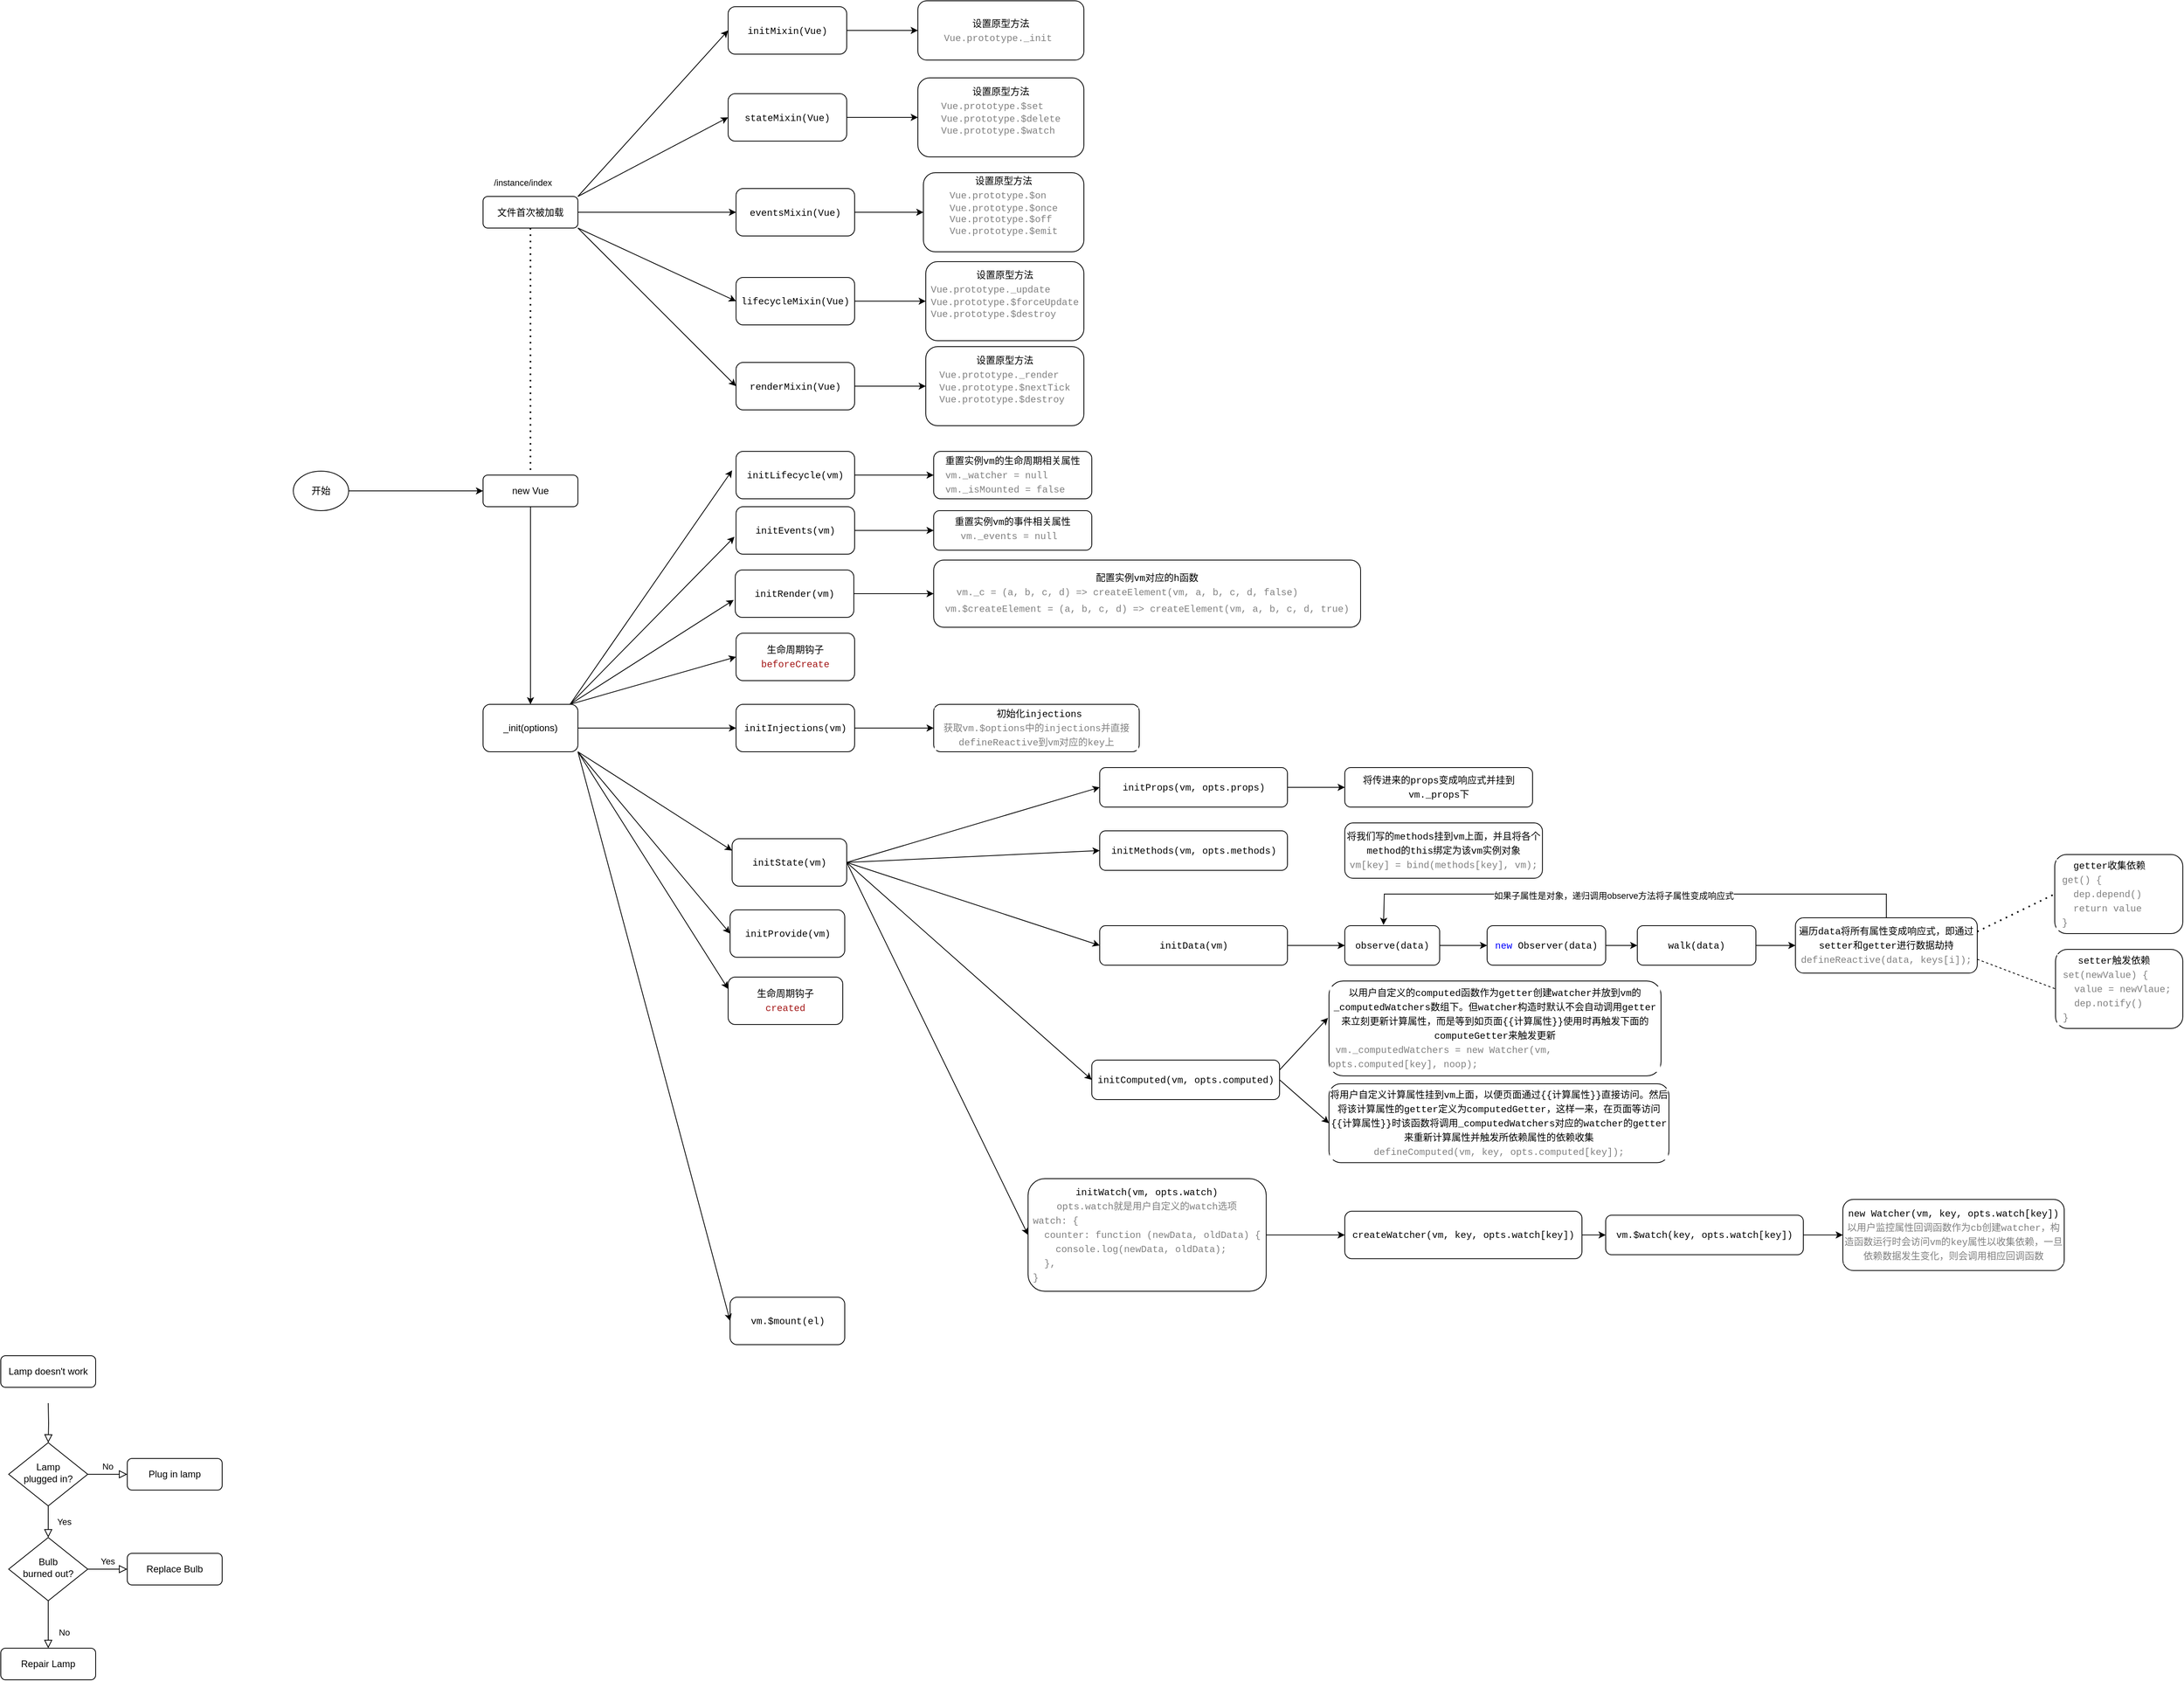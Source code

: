 <mxfile version="20.4.1" type="github">
  <diagram id="C5RBs43oDa-KdzZeNtuy" name="Page-1">
    <mxGraphModel dx="2253" dy="1866" grid="1" gridSize="10" guides="1" tooltips="1" connect="1" arrows="1" fold="1" page="1" pageScale="1" pageWidth="827" pageHeight="1169" math="0" shadow="0">
      <root>
        <mxCell id="WIyWlLk6GJQsqaUBKTNV-0" />
        <mxCell id="WIyWlLk6GJQsqaUBKTNV-1" parent="WIyWlLk6GJQsqaUBKTNV-0" />
        <mxCell id="WIyWlLk6GJQsqaUBKTNV-2" value="" style="rounded=0;html=1;jettySize=auto;orthogonalLoop=1;fontSize=11;endArrow=block;endFill=0;endSize=8;strokeWidth=1;shadow=0;labelBackgroundColor=none;edgeStyle=orthogonalEdgeStyle;" parent="WIyWlLk6GJQsqaUBKTNV-1" target="WIyWlLk6GJQsqaUBKTNV-6" edge="1">
          <mxGeometry relative="1" as="geometry">
            <mxPoint x="-460" y="1404" as="sourcePoint" />
          </mxGeometry>
        </mxCell>
        <mxCell id="WIyWlLk6GJQsqaUBKTNV-3" value="Lamp doesn&#39;t work" style="rounded=1;whiteSpace=wrap;html=1;fontSize=12;glass=0;strokeWidth=1;shadow=0;" parent="WIyWlLk6GJQsqaUBKTNV-1" vertex="1">
          <mxGeometry x="-520" y="1344" width="120" height="40" as="geometry" />
        </mxCell>
        <mxCell id="WIyWlLk6GJQsqaUBKTNV-4" value="Yes" style="rounded=0;html=1;jettySize=auto;orthogonalLoop=1;fontSize=11;endArrow=block;endFill=0;endSize=8;strokeWidth=1;shadow=0;labelBackgroundColor=none;edgeStyle=orthogonalEdgeStyle;" parent="WIyWlLk6GJQsqaUBKTNV-1" source="WIyWlLk6GJQsqaUBKTNV-6" target="WIyWlLk6GJQsqaUBKTNV-10" edge="1">
          <mxGeometry y="20" relative="1" as="geometry">
            <mxPoint as="offset" />
            <Array as="points">
              <mxPoint x="-460" y="1554" />
              <mxPoint x="-460" y="1554" />
            </Array>
          </mxGeometry>
        </mxCell>
        <mxCell id="WIyWlLk6GJQsqaUBKTNV-5" value="No" style="edgeStyle=orthogonalEdgeStyle;rounded=0;html=1;jettySize=auto;orthogonalLoop=1;fontSize=11;endArrow=block;endFill=0;endSize=8;strokeWidth=1;shadow=0;labelBackgroundColor=none;" parent="WIyWlLk6GJQsqaUBKTNV-1" source="WIyWlLk6GJQsqaUBKTNV-6" target="WIyWlLk6GJQsqaUBKTNV-7" edge="1">
          <mxGeometry y="10" relative="1" as="geometry">
            <mxPoint as="offset" />
          </mxGeometry>
        </mxCell>
        <mxCell id="WIyWlLk6GJQsqaUBKTNV-6" value="Lamp&lt;br&gt;plugged in?" style="rhombus;whiteSpace=wrap;html=1;shadow=0;fontFamily=Helvetica;fontSize=12;align=center;strokeWidth=1;spacing=6;spacingTop=-4;" parent="WIyWlLk6GJQsqaUBKTNV-1" vertex="1">
          <mxGeometry x="-510" y="1454" width="100" height="80" as="geometry" />
        </mxCell>
        <mxCell id="WIyWlLk6GJQsqaUBKTNV-7" value="Plug in lamp" style="rounded=1;whiteSpace=wrap;html=1;fontSize=12;glass=0;strokeWidth=1;shadow=0;" parent="WIyWlLk6GJQsqaUBKTNV-1" vertex="1">
          <mxGeometry x="-360" y="1474" width="120" height="40" as="geometry" />
        </mxCell>
        <mxCell id="WIyWlLk6GJQsqaUBKTNV-8" value="No" style="rounded=0;html=1;jettySize=auto;orthogonalLoop=1;fontSize=11;endArrow=block;endFill=0;endSize=8;strokeWidth=1;shadow=0;labelBackgroundColor=none;edgeStyle=orthogonalEdgeStyle;" parent="WIyWlLk6GJQsqaUBKTNV-1" source="WIyWlLk6GJQsqaUBKTNV-10" target="WIyWlLk6GJQsqaUBKTNV-11" edge="1">
          <mxGeometry x="0.333" y="20" relative="1" as="geometry">
            <mxPoint as="offset" />
          </mxGeometry>
        </mxCell>
        <mxCell id="WIyWlLk6GJQsqaUBKTNV-9" value="Yes" style="edgeStyle=orthogonalEdgeStyle;rounded=0;html=1;jettySize=auto;orthogonalLoop=1;fontSize=11;endArrow=block;endFill=0;endSize=8;strokeWidth=1;shadow=0;labelBackgroundColor=none;" parent="WIyWlLk6GJQsqaUBKTNV-1" source="WIyWlLk6GJQsqaUBKTNV-10" target="WIyWlLk6GJQsqaUBKTNV-12" edge="1">
          <mxGeometry y="10" relative="1" as="geometry">
            <mxPoint as="offset" />
          </mxGeometry>
        </mxCell>
        <mxCell id="WIyWlLk6GJQsqaUBKTNV-10" value="Bulb&lt;br&gt;burned out?" style="rhombus;whiteSpace=wrap;html=1;shadow=0;fontFamily=Helvetica;fontSize=12;align=center;strokeWidth=1;spacing=6;spacingTop=-4;" parent="WIyWlLk6GJQsqaUBKTNV-1" vertex="1">
          <mxGeometry x="-510" y="1574" width="100" height="80" as="geometry" />
        </mxCell>
        <mxCell id="WIyWlLk6GJQsqaUBKTNV-11" value="Repair Lamp" style="rounded=1;whiteSpace=wrap;html=1;fontSize=12;glass=0;strokeWidth=1;shadow=0;" parent="WIyWlLk6GJQsqaUBKTNV-1" vertex="1">
          <mxGeometry x="-520" y="1714" width="120" height="40" as="geometry" />
        </mxCell>
        <mxCell id="WIyWlLk6GJQsqaUBKTNV-12" value="Replace Bulb" style="rounded=1;whiteSpace=wrap;html=1;fontSize=12;glass=0;strokeWidth=1;shadow=0;" parent="WIyWlLk6GJQsqaUBKTNV-1" vertex="1">
          <mxGeometry x="-360" y="1594" width="120" height="40" as="geometry" />
        </mxCell>
        <mxCell id="BRy57ZXzOiXBV_z8K8NF-5" style="edgeStyle=orthogonalEdgeStyle;rounded=0;orthogonalLoop=1;jettySize=auto;html=1;" parent="WIyWlLk6GJQsqaUBKTNV-1" source="BRy57ZXzOiXBV_z8K8NF-0" target="BRy57ZXzOiXBV_z8K8NF-2" edge="1">
          <mxGeometry relative="1" as="geometry" />
        </mxCell>
        <mxCell id="BRy57ZXzOiXBV_z8K8NF-8" value="&lt;span style=&quot;color: rgb(0, 0, 204);&quot;&gt;/instance/index.js&lt;/span&gt;" style="edgeLabel;html=1;align=center;verticalAlign=middle;resizable=0;points=[];" parent="BRy57ZXzOiXBV_z8K8NF-5" vertex="1" connectable="0">
          <mxGeometry x="-0.214" y="-2" relative="1" as="geometry">
            <mxPoint x="2" y="-115" as="offset" />
          </mxGeometry>
        </mxCell>
        <mxCell id="BRy57ZXzOiXBV_z8K8NF-33" value="&lt;span style=&quot;color: rgb(0, 0, 204);&quot;&gt;/instance/index.js&lt;/span&gt;" style="edgeLabel;html=1;align=center;verticalAlign=middle;resizable=0;points=[];" parent="BRy57ZXzOiXBV_z8K8NF-5" vertex="1" connectable="0">
          <mxGeometry x="-0.214" y="-2" relative="1" as="geometry">
            <mxPoint x="2" y="-465" as="offset" />
          </mxGeometry>
        </mxCell>
        <mxCell id="BRy57ZXzOiXBV_z8K8NF-0" value="new Vue" style="rounded=1;whiteSpace=wrap;html=1;fontSize=12;glass=0;strokeWidth=1;shadow=0;" parent="WIyWlLk6GJQsqaUBKTNV-1" vertex="1">
          <mxGeometry x="90" y="230" width="120" height="40" as="geometry" />
        </mxCell>
        <mxCell id="BRy57ZXzOiXBV_z8K8NF-44" style="edgeStyle=orthogonalEdgeStyle;rounded=0;orthogonalLoop=1;jettySize=auto;html=1;entryX=0;entryY=0.5;entryDx=0;entryDy=0;fontColor=#009900;" parent="WIyWlLk6GJQsqaUBKTNV-1" source="BRy57ZXzOiXBV_z8K8NF-2" target="BRy57ZXzOiXBV_z8K8NF-35" edge="1">
          <mxGeometry relative="1" as="geometry" />
        </mxCell>
        <mxCell id="BRy57ZXzOiXBV_z8K8NF-2" value="_init(options)" style="rounded=1;whiteSpace=wrap;html=1;" parent="WIyWlLk6GJQsqaUBKTNV-1" vertex="1">
          <mxGeometry x="90" y="520" width="120" height="60" as="geometry" />
        </mxCell>
        <mxCell id="BRy57ZXzOiXBV_z8K8NF-3" value="&lt;div style=&quot;background-color: rgb(255, 255, 255); font-family: Menlo, Monaco, &amp;quot;Courier New&amp;quot;, monospace; line-height: 18px;&quot;&gt;initState(vm)&lt;/div&gt;" style="rounded=1;whiteSpace=wrap;html=1;" parent="WIyWlLk6GJQsqaUBKTNV-1" vertex="1">
          <mxGeometry x="405" y="690" width="145" height="60" as="geometry" />
        </mxCell>
        <mxCell id="BRy57ZXzOiXBV_z8K8NF-11" style="edgeStyle=orthogonalEdgeStyle;rounded=0;orthogonalLoop=1;jettySize=auto;html=1;entryX=0;entryY=0.5;entryDx=0;entryDy=0;fontColor=#000000;" parent="WIyWlLk6GJQsqaUBKTNV-1" source="BRy57ZXzOiXBV_z8K8NF-9" target="BRy57ZXzOiXBV_z8K8NF-0" edge="1">
          <mxGeometry relative="1" as="geometry" />
        </mxCell>
        <mxCell id="BRy57ZXzOiXBV_z8K8NF-9" value="&lt;font color=&quot;#000000&quot;&gt;开始&lt;/font&gt;" style="ellipse;whiteSpace=wrap;html=1;fontColor=#009900;" parent="WIyWlLk6GJQsqaUBKTNV-1" vertex="1">
          <mxGeometry x="-150" y="225" width="70" height="50" as="geometry" />
        </mxCell>
        <mxCell id="BRy57ZXzOiXBV_z8K8NF-30" style="edgeStyle=orthogonalEdgeStyle;rounded=0;orthogonalLoop=1;jettySize=auto;html=1;entryX=0;entryY=0.5;entryDx=0;entryDy=0;fontColor=#000000;" parent="WIyWlLk6GJQsqaUBKTNV-1" source="BRy57ZXzOiXBV_z8K8NF-10" target="BRy57ZXzOiXBV_z8K8NF-15" edge="1">
          <mxGeometry relative="1" as="geometry" />
        </mxCell>
        <mxCell id="BRy57ZXzOiXBV_z8K8NF-10" value="文件首次被加载" style="rounded=1;whiteSpace=wrap;html=1;fontSize=12;glass=0;strokeWidth=1;shadow=0;" parent="WIyWlLk6GJQsqaUBKTNV-1" vertex="1">
          <mxGeometry x="90" y="-122.5" width="120" height="40" as="geometry" />
        </mxCell>
        <mxCell id="BRy57ZXzOiXBV_z8K8NF-12" value="" style="endArrow=none;dashed=1;html=1;dashPattern=1 3;strokeWidth=2;rounded=0;fontColor=#000000;exitX=0.5;exitY=1;exitDx=0;exitDy=0;entryX=0.5;entryY=0;entryDx=0;entryDy=0;" parent="WIyWlLk6GJQsqaUBKTNV-1" source="BRy57ZXzOiXBV_z8K8NF-10" target="BRy57ZXzOiXBV_z8K8NF-0" edge="1">
          <mxGeometry width="50" height="50" relative="1" as="geometry">
            <mxPoint x="40" y="290" as="sourcePoint" />
            <mxPoint x="90" y="240" as="targetPoint" />
          </mxGeometry>
        </mxCell>
        <mxCell id="QtsyUdyrllRx52qRrB19-8" value="/instance/index" style="edgeLabel;html=1;align=center;verticalAlign=middle;resizable=0;points=[];" parent="BRy57ZXzOiXBV_z8K8NF-12" vertex="1" connectable="0">
          <mxGeometry x="-0.184" y="3" relative="1" as="geometry">
            <mxPoint x="-13" y="-185" as="offset" />
          </mxGeometry>
        </mxCell>
        <mxCell id="BRy57ZXzOiXBV_z8K8NF-19" value="" style="edgeStyle=orthogonalEdgeStyle;rounded=0;orthogonalLoop=1;jettySize=auto;html=1;fontColor=#000000;" parent="WIyWlLk6GJQsqaUBKTNV-1" source="BRy57ZXzOiXBV_z8K8NF-13" target="BRy57ZXzOiXBV_z8K8NF-18" edge="1">
          <mxGeometry relative="1" as="geometry" />
        </mxCell>
        <mxCell id="BRy57ZXzOiXBV_z8K8NF-13" value="&lt;div style=&quot;background-color: rgb(255, 255, 255); font-family: Menlo, Monaco, &amp;quot;Courier New&amp;quot;, monospace; line-height: 18px;&quot;&gt;initMixin(Vue)&lt;/div&gt;" style="rounded=1;whiteSpace=wrap;html=1;" parent="WIyWlLk6GJQsqaUBKTNV-1" vertex="1">
          <mxGeometry x="400" y="-362.5" width="150" height="60" as="geometry" />
        </mxCell>
        <mxCell id="BRy57ZXzOiXBV_z8K8NF-24" value="" style="edgeStyle=orthogonalEdgeStyle;rounded=0;orthogonalLoop=1;jettySize=auto;html=1;fontColor=#000000;" parent="WIyWlLk6GJQsqaUBKTNV-1" source="BRy57ZXzOiXBV_z8K8NF-14" target="BRy57ZXzOiXBV_z8K8NF-20" edge="1">
          <mxGeometry relative="1" as="geometry" />
        </mxCell>
        <mxCell id="BRy57ZXzOiXBV_z8K8NF-14" value="&lt;div style=&quot;background-color: rgb(255, 255, 255); font-family: Menlo, Monaco, &amp;quot;Courier New&amp;quot;, monospace; line-height: 18px;&quot;&gt;&lt;div style=&quot;line-height: 18px;&quot;&gt;stateMixin(Vue)&lt;/div&gt;&lt;/div&gt;" style="rounded=1;whiteSpace=wrap;html=1;" parent="WIyWlLk6GJQsqaUBKTNV-1" vertex="1">
          <mxGeometry x="400" y="-252.5" width="150" height="60" as="geometry" />
        </mxCell>
        <mxCell id="BRy57ZXzOiXBV_z8K8NF-25" value="" style="edgeStyle=orthogonalEdgeStyle;rounded=0;orthogonalLoop=1;jettySize=auto;html=1;fontColor=#000000;" parent="WIyWlLk6GJQsqaUBKTNV-1" source="BRy57ZXzOiXBV_z8K8NF-15" target="BRy57ZXzOiXBV_z8K8NF-21" edge="1">
          <mxGeometry relative="1" as="geometry" />
        </mxCell>
        <mxCell id="BRy57ZXzOiXBV_z8K8NF-15" value="&lt;div style=&quot;background-color: rgb(255, 255, 255); font-family: Menlo, Monaco, &amp;quot;Courier New&amp;quot;, monospace; line-height: 18px;&quot;&gt;&lt;div style=&quot;line-height: 18px;&quot;&gt;&lt;div style=&quot;line-height: 18px;&quot;&gt;eventsMixin(Vue)&lt;/div&gt;&lt;/div&gt;&lt;/div&gt;" style="rounded=1;whiteSpace=wrap;html=1;" parent="WIyWlLk6GJQsqaUBKTNV-1" vertex="1">
          <mxGeometry x="410" y="-132.5" width="150" height="60" as="geometry" />
        </mxCell>
        <mxCell id="BRy57ZXzOiXBV_z8K8NF-26" value="" style="edgeStyle=orthogonalEdgeStyle;rounded=0;orthogonalLoop=1;jettySize=auto;html=1;fontColor=#000000;" parent="WIyWlLk6GJQsqaUBKTNV-1" source="BRy57ZXzOiXBV_z8K8NF-16" target="BRy57ZXzOiXBV_z8K8NF-22" edge="1">
          <mxGeometry relative="1" as="geometry" />
        </mxCell>
        <mxCell id="BRy57ZXzOiXBV_z8K8NF-16" value="&lt;div style=&quot;background-color: rgb(255, 255, 255); font-family: Menlo, Monaco, &amp;quot;Courier New&amp;quot;, monospace; line-height: 18px;&quot;&gt;&lt;div style=&quot;line-height: 18px;&quot;&gt;&lt;div style=&quot;line-height: 18px;&quot;&gt;&lt;div style=&quot;line-height: 18px;&quot;&gt;lifecycleMixin(Vue)&lt;/div&gt;&lt;/div&gt;&lt;/div&gt;&lt;/div&gt;" style="rounded=1;whiteSpace=wrap;html=1;" parent="WIyWlLk6GJQsqaUBKTNV-1" vertex="1">
          <mxGeometry x="410" y="-20" width="150" height="60" as="geometry" />
        </mxCell>
        <mxCell id="BRy57ZXzOiXBV_z8K8NF-27" value="" style="edgeStyle=orthogonalEdgeStyle;rounded=0;orthogonalLoop=1;jettySize=auto;html=1;fontColor=#000000;" parent="WIyWlLk6GJQsqaUBKTNV-1" source="BRy57ZXzOiXBV_z8K8NF-17" target="BRy57ZXzOiXBV_z8K8NF-23" edge="1">
          <mxGeometry relative="1" as="geometry" />
        </mxCell>
        <mxCell id="BRy57ZXzOiXBV_z8K8NF-17" value="&lt;div style=&quot;background-color: rgb(255, 255, 255); font-family: Menlo, Monaco, &amp;quot;Courier New&amp;quot;, monospace; line-height: 18px;&quot;&gt;&lt;div style=&quot;line-height: 18px;&quot;&gt;&lt;div style=&quot;line-height: 18px;&quot;&gt;&lt;div style=&quot;line-height: 18px;&quot;&gt;&lt;div style=&quot;line-height: 18px;&quot;&gt;renderMixin(Vue)&lt;/div&gt;&lt;/div&gt;&lt;/div&gt;&lt;/div&gt;&lt;/div&gt;" style="rounded=1;whiteSpace=wrap;html=1;" parent="WIyWlLk6GJQsqaUBKTNV-1" vertex="1">
          <mxGeometry x="410" y="87.5" width="150" height="60" as="geometry" />
        </mxCell>
        <mxCell id="BRy57ZXzOiXBV_z8K8NF-18" value="&lt;div style=&quot;background-color: rgb(255, 255, 255); font-family: Menlo, Monaco, &amp;quot;Courier New&amp;quot;, monospace; line-height: 18px;&quot;&gt;&lt;span style=&quot;&quot;&gt;设置原型方法&lt;/span&gt;&lt;/div&gt;&lt;div style=&quot;background-color: rgb(255, 255, 255); font-family: Menlo, Monaco, &amp;quot;Courier New&amp;quot;, monospace; line-height: 18px;&quot;&gt;&lt;span style=&quot;&quot;&gt;&lt;font color=&quot;#808080&quot;&gt;Vue.prototype._init&amp;nbsp;&lt;/font&gt;&lt;/span&gt;&lt;span style=&quot;&quot;&gt;&lt;/span&gt;&lt;/div&gt;" style="rounded=1;whiteSpace=wrap;html=1;" parent="WIyWlLk6GJQsqaUBKTNV-1" vertex="1">
          <mxGeometry x="640" y="-370" width="210" height="75" as="geometry" />
        </mxCell>
        <mxCell id="BRy57ZXzOiXBV_z8K8NF-20" value="&lt;div style=&quot;background-color: rgb(255, 255, 255); font-family: Menlo, Monaco, &amp;quot;Courier New&amp;quot;, monospace; line-height: 18px;&quot;&gt;&lt;span style=&quot;&quot;&gt;设置原型方法&lt;/span&gt;&lt;/div&gt;&lt;div style=&quot;text-align: left; background-color: rgb(255, 255, 255); font-family: Menlo, Monaco, &amp;quot;Courier New&amp;quot;, monospace; line-height: 18px;&quot;&gt;&lt;span style=&quot;&quot;&gt;&lt;font color=&quot;#808080&quot;&gt;Vue.prototype.$set&lt;/font&gt;&lt;/span&gt;&lt;/div&gt;&lt;font color=&quot;#808080&quot;&gt;&lt;span style=&quot;font-family: Menlo, Monaco, &amp;quot;Courier New&amp;quot;, monospace; background-color: rgb(255, 255, 255);&quot;&gt;&lt;div style=&quot;text-align: left;&quot;&gt;Vue.prototype.$delete&lt;/div&gt;&lt;/span&gt;&lt;span style=&quot;font-family: Menlo, Monaco, &amp;quot;Courier New&amp;quot;, monospace; background-color: rgb(255, 255, 255);&quot;&gt;&lt;div style=&quot;text-align: left;&quot;&gt;Vue.prototype.$watch&lt;/div&gt;&lt;/span&gt;&lt;/font&gt;&lt;div style=&quot;background-color: rgb(255, 255, 255); font-family: Menlo, Monaco, &amp;quot;Courier New&amp;quot;, monospace; line-height: 18px;&quot;&gt;&lt;span style=&quot;&quot;&gt;&amp;nbsp;&lt;/span&gt;&lt;span style=&quot;&quot;&gt;&lt;/span&gt;&lt;/div&gt;" style="rounded=1;whiteSpace=wrap;html=1;" parent="WIyWlLk6GJQsqaUBKTNV-1" vertex="1">
          <mxGeometry x="640" y="-272.5" width="210" height="100" as="geometry" />
        </mxCell>
        <mxCell id="BRy57ZXzOiXBV_z8K8NF-21" value="&lt;div style=&quot;background-color: rgb(255, 255, 255); font-family: Menlo, Monaco, &amp;quot;Courier New&amp;quot;, monospace; line-height: 18px;&quot;&gt;&lt;span style=&quot;&quot;&gt;设置原型方法&lt;/span&gt;&lt;/div&gt;&lt;div style=&quot;text-align: left; background-color: rgb(255, 255, 255); font-family: Menlo, Monaco, &amp;quot;Courier New&amp;quot;, monospace; line-height: 18px;&quot;&gt;&lt;span style=&quot;&quot;&gt;&lt;font color=&quot;#808080&quot;&gt;Vue.prototype.$on&lt;/font&gt;&lt;/span&gt;&lt;/div&gt;&lt;span style=&quot;font-family: Menlo, Monaco, &amp;quot;Courier New&amp;quot;, monospace; background-color: rgb(255, 255, 255);&quot;&gt;&lt;div style=&quot;text-align: left;&quot;&gt;&lt;font color=&quot;#808080&quot;&gt;Vue.prototype.$once&lt;/font&gt;&lt;/div&gt;&lt;/span&gt;&lt;span style=&quot;font-family: Menlo, Monaco, &amp;quot;Courier New&amp;quot;, monospace; background-color: rgb(255, 255, 255);&quot;&gt;&lt;div style=&quot;text-align: left;&quot;&gt;&lt;font color=&quot;#808080&quot;&gt;Vue.prototype.$off&lt;/font&gt;&lt;/div&gt;&lt;div style=&quot;text-align: left;&quot;&gt;&lt;span style=&quot;text-align: center;&quot;&gt;&lt;font color=&quot;#808080&quot;&gt;Vue.prototype.$emit&lt;/font&gt;&lt;/span&gt;&lt;br&gt;&lt;/div&gt;&lt;/span&gt;&lt;div style=&quot;background-color: rgb(255, 255, 255); font-family: Menlo, Monaco, &amp;quot;Courier New&amp;quot;, monospace; line-height: 18px;&quot;&gt;&lt;span style=&quot;&quot;&gt;&amp;nbsp;&lt;/span&gt;&lt;span style=&quot;&quot;&gt;&lt;/span&gt;&lt;/div&gt;" style="rounded=1;whiteSpace=wrap;html=1;" parent="WIyWlLk6GJQsqaUBKTNV-1" vertex="1">
          <mxGeometry x="647" y="-152.5" width="203" height="100" as="geometry" />
        </mxCell>
        <mxCell id="BRy57ZXzOiXBV_z8K8NF-22" value="&lt;div style=&quot;background-color: rgb(255, 255, 255); font-family: Menlo, Monaco, &amp;quot;Courier New&amp;quot;, monospace; line-height: 18px;&quot;&gt;&lt;span style=&quot;&quot;&gt;设置原型方法&lt;/span&gt;&lt;/div&gt;&lt;div style=&quot;text-align: left; background-color: rgb(255, 255, 255); font-family: Menlo, Monaco, &amp;quot;Courier New&amp;quot;, monospace; line-height: 18px;&quot;&gt;&lt;span style=&quot;&quot;&gt;&lt;font color=&quot;#808080&quot;&gt;Vue.prototype._update&lt;/font&gt;&lt;/span&gt;&lt;/div&gt;&lt;font color=&quot;#808080&quot;&gt;&lt;span style=&quot;font-family: Menlo, Monaco, &amp;quot;Courier New&amp;quot;, monospace; background-color: rgb(255, 255, 255);&quot;&gt;&lt;div style=&quot;text-align: left;&quot;&gt;Vue.prototype.$&lt;span style=&quot;text-align: center;&quot;&gt;forceUpdate&lt;/span&gt;&lt;/div&gt;&lt;/span&gt;&lt;span style=&quot;font-family: Menlo, Monaco, &amp;quot;Courier New&amp;quot;, monospace; background-color: rgb(255, 255, 255);&quot;&gt;&lt;div style=&quot;text-align: left;&quot;&gt;Vue.prototype.$&lt;span style=&quot;text-align: center;&quot;&gt;destroy&lt;/span&gt;&lt;/div&gt;&lt;/span&gt;&lt;/font&gt;&lt;div style=&quot;background-color: rgb(255, 255, 255); font-family: Menlo, Monaco, &amp;quot;Courier New&amp;quot;, monospace; line-height: 18px;&quot;&gt;&lt;span style=&quot;&quot;&gt;&amp;nbsp;&lt;/span&gt;&lt;span style=&quot;&quot;&gt;&lt;/span&gt;&lt;/div&gt;" style="rounded=1;whiteSpace=wrap;html=1;" parent="WIyWlLk6GJQsqaUBKTNV-1" vertex="1">
          <mxGeometry x="650" y="-40" width="200" height="100" as="geometry" />
        </mxCell>
        <mxCell id="BRy57ZXzOiXBV_z8K8NF-23" value="&lt;div style=&quot;background-color: rgb(255, 255, 255); font-family: Menlo, Monaco, &amp;quot;Courier New&amp;quot;, monospace; line-height: 18px;&quot;&gt;&lt;span style=&quot;&quot;&gt;设置原型方法&lt;/span&gt;&lt;/div&gt;&lt;div style=&quot;text-align: left; background-color: rgb(255, 255, 255); font-family: Menlo, Monaco, &amp;quot;Courier New&amp;quot;, monospace; line-height: 18px;&quot;&gt;&lt;font color=&quot;#808080&quot;&gt;Vue.prototype.&lt;span style=&quot;text-align: center;&quot;&gt;_render&lt;/span&gt;&lt;/font&gt;&lt;/div&gt;&lt;font color=&quot;#808080&quot;&gt;&lt;span style=&quot;font-family: Menlo, Monaco, &amp;quot;Courier New&amp;quot;, monospace; background-color: rgb(255, 255, 255);&quot;&gt;&lt;div style=&quot;text-align: left;&quot;&gt;Vue.prototype.$&lt;span style=&quot;text-align: center;&quot;&gt;nextTick&lt;/span&gt;&lt;/div&gt;&lt;/span&gt;&lt;span style=&quot;font-family: Menlo, Monaco, &amp;quot;Courier New&amp;quot;, monospace; background-color: rgb(255, 255, 255);&quot;&gt;&lt;div style=&quot;text-align: left;&quot;&gt;Vue.prototype.$&lt;span style=&quot;text-align: center;&quot;&gt;destroy&lt;/span&gt;&lt;/div&gt;&lt;/span&gt;&lt;/font&gt;&lt;div style=&quot;background-color: rgb(255, 255, 255); font-family: Menlo, Monaco, &amp;quot;Courier New&amp;quot;, monospace; line-height: 18px;&quot;&gt;&lt;span style=&quot;&quot;&gt;&amp;nbsp;&lt;/span&gt;&lt;span style=&quot;&quot;&gt;&lt;/span&gt;&lt;/div&gt;" style="rounded=1;whiteSpace=wrap;html=1;" parent="WIyWlLk6GJQsqaUBKTNV-1" vertex="1">
          <mxGeometry x="650" y="67.5" width="200" height="100" as="geometry" />
        </mxCell>
        <mxCell id="BRy57ZXzOiXBV_z8K8NF-60" value="" style="edgeStyle=orthogonalEdgeStyle;rounded=0;orthogonalLoop=1;jettySize=auto;html=1;fontColor=#808080;" parent="WIyWlLk6GJQsqaUBKTNV-1" source="BRy57ZXzOiXBV_z8K8NF-34" target="BRy57ZXzOiXBV_z8K8NF-46" edge="1">
          <mxGeometry relative="1" as="geometry" />
        </mxCell>
        <mxCell id="BRy57ZXzOiXBV_z8K8NF-34" value="&lt;span style=&quot;background-color: rgb(255, 255, 255); font-family: Menlo, Monaco, &amp;quot;Courier New&amp;quot;, monospace;&quot;&gt;initLifecycle(vm)&lt;/span&gt;" style="rounded=1;whiteSpace=wrap;html=1;" parent="WIyWlLk6GJQsqaUBKTNV-1" vertex="1">
          <mxGeometry x="410" y="200" width="150" height="60" as="geometry" />
        </mxCell>
        <mxCell id="BRy57ZXzOiXBV_z8K8NF-64" style="edgeStyle=orthogonalEdgeStyle;rounded=0;orthogonalLoop=1;jettySize=auto;html=1;fontColor=#808080;" parent="WIyWlLk6GJQsqaUBKTNV-1" source="BRy57ZXzOiXBV_z8K8NF-35" target="BRy57ZXzOiXBV_z8K8NF-50" edge="1">
          <mxGeometry relative="1" as="geometry" />
        </mxCell>
        <mxCell id="BRy57ZXzOiXBV_z8K8NF-35" value="&lt;div style=&quot;background-color: rgb(255, 255, 255); font-family: Menlo, Monaco, &amp;quot;Courier New&amp;quot;, monospace; line-height: 18px;&quot;&gt;&lt;div style=&quot;line-height: 18px;&quot;&gt;initInjections(vm) &lt;/div&gt;&lt;/div&gt;" style="rounded=1;whiteSpace=wrap;html=1;" parent="WIyWlLk6GJQsqaUBKTNV-1" vertex="1">
          <mxGeometry x="410" y="520" width="150" height="60" as="geometry" />
        </mxCell>
        <mxCell id="BRy57ZXzOiXBV_z8K8NF-36" value="&lt;div style=&quot;background-color: rgb(255, 255, 255); font-family: Menlo, Monaco, &amp;quot;Courier New&amp;quot;, monospace; line-height: 18px;&quot;&gt;&lt;div style=&quot;line-height: 18px;&quot;&gt;&lt;div style=&quot;line-height: 18px;&quot;&gt;生命周期钩子&lt;/div&gt;&lt;div style=&quot;line-height: 18px;&quot;&gt;&lt;span style=&quot;color: #a31515;&quot;&gt;beforeCreate&lt;/span&gt;&lt;/div&gt;&lt;/div&gt;&lt;/div&gt;" style="rounded=1;whiteSpace=wrap;html=1;" parent="WIyWlLk6GJQsqaUBKTNV-1" vertex="1">
          <mxGeometry x="410" y="430" width="150" height="60" as="geometry" />
        </mxCell>
        <mxCell id="BRy57ZXzOiXBV_z8K8NF-62" style="edgeStyle=orthogonalEdgeStyle;rounded=0;orthogonalLoop=1;jettySize=auto;html=1;entryX=0;entryY=0.5;entryDx=0;entryDy=0;fontColor=#808080;" parent="WIyWlLk6GJQsqaUBKTNV-1" source="BRy57ZXzOiXBV_z8K8NF-37" target="BRy57ZXzOiXBV_z8K8NF-47" edge="1">
          <mxGeometry relative="1" as="geometry" />
        </mxCell>
        <mxCell id="BRy57ZXzOiXBV_z8K8NF-37" value="&lt;div style=&quot;background-color: rgb(255, 255, 255); font-family: Menlo, Monaco, &amp;quot;Courier New&amp;quot;, monospace; line-height: 18px;&quot;&gt;initEvents(vm)&lt;/div&gt;" style="rounded=1;whiteSpace=wrap;html=1;" parent="WIyWlLk6GJQsqaUBKTNV-1" vertex="1">
          <mxGeometry x="410" y="270" width="150" height="60" as="geometry" />
        </mxCell>
        <mxCell id="BRy57ZXzOiXBV_z8K8NF-39" value="&lt;div style=&quot;background-color: rgb(255, 255, 255); font-family: Menlo, Monaco, &amp;quot;Courier New&amp;quot;, monospace; line-height: 18px;&quot;&gt;&lt;div style=&quot;line-height: 18px;&quot;&gt;&lt;div style=&quot;line-height: 18px;&quot;&gt;&lt;div style=&quot;line-height: 18px;&quot;&gt;生命周期钩子&lt;/div&gt;&lt;div style=&quot;line-height: 18px;&quot;&gt;&lt;span style=&quot;color: #a31515;&quot;&gt;created&lt;/span&gt;&lt;/div&gt;&lt;/div&gt;&lt;/div&gt;&lt;/div&gt;" style="rounded=1;whiteSpace=wrap;html=1;" parent="WIyWlLk6GJQsqaUBKTNV-1" vertex="1">
          <mxGeometry x="400" y="865" width="145" height="60" as="geometry" />
        </mxCell>
        <mxCell id="BRy57ZXzOiXBV_z8K8NF-43" value="&lt;div style=&quot;background-color: rgb(255, 255, 255); font-family: Menlo, Monaco, &amp;quot;Courier New&amp;quot;, monospace; line-height: 18px;&quot;&gt;&lt;div style=&quot;line-height: 18px;&quot;&gt;&lt;div style=&quot;line-height: 18px;&quot;&gt;vm.$mount(el)&lt;/div&gt;&lt;/div&gt;&lt;/div&gt;" style="rounded=1;whiteSpace=wrap;html=1;" parent="WIyWlLk6GJQsqaUBKTNV-1" vertex="1">
          <mxGeometry x="402.5" y="1270" width="145" height="60" as="geometry" />
        </mxCell>
        <mxCell id="BRy57ZXzOiXBV_z8K8NF-46" value="&lt;div style=&quot;background-color: rgb(255, 255, 255); font-family: Menlo, Monaco, &amp;quot;Courier New&amp;quot;, monospace; line-height: 18px;&quot;&gt;&lt;span style=&quot;&quot;&gt;重置实例vm的生命周期相关属性&lt;/span&gt;&lt;/div&gt;&lt;div style=&quot;text-align: left; background-color: rgb(255, 255, 255); font-family: Menlo, Monaco, &amp;quot;Courier New&amp;quot;, monospace; line-height: 18px;&quot;&gt;&lt;div&gt;&lt;font color=&quot;#808080&quot;&gt;vm._watcher =&amp;nbsp;null&lt;/font&gt;&lt;/div&gt;&lt;div&gt;&lt;font color=&quot;#808080&quot;&gt;vm._isMounted =&amp;nbsp;false&lt;/font&gt;&lt;span style=&quot;text-align: center;&quot;&gt;&amp;nbsp;&lt;/span&gt;&lt;/div&gt;&lt;/div&gt;&lt;div style=&quot;background-color: rgb(255, 255, 255); font-family: Menlo, Monaco, &amp;quot;Courier New&amp;quot;, monospace; line-height: 18px;&quot;&gt;&lt;span style=&quot;&quot;&gt;&lt;/span&gt;&lt;/div&gt;" style="rounded=1;whiteSpace=wrap;html=1;" parent="WIyWlLk6GJQsqaUBKTNV-1" vertex="1">
          <mxGeometry x="660" y="200" width="200" height="60" as="geometry" />
        </mxCell>
        <mxCell id="BRy57ZXzOiXBV_z8K8NF-47" value="&lt;div style=&quot;background-color: rgb(255, 255, 255); font-family: Menlo, Monaco, &amp;quot;Courier New&amp;quot;, monospace; line-height: 18px;&quot;&gt;&lt;span style=&quot;&quot;&gt;重置实例vm的事件相关属性&lt;/span&gt;&lt;/div&gt;&lt;div style=&quot;text-align: left; background-color: rgb(255, 255, 255); font-family: Menlo, Monaco, &amp;quot;Courier New&amp;quot;, monospace; line-height: 18px;&quot;&gt;&lt;div&gt;&lt;span style=&quot;background-color: rgb(248, 249, 250); color: rgba(0, 0, 0, 0); font-family: monospace; font-size: 0px;&quot;&gt;%3CmxGraphModel%3E%3Croot%3E%3CmxCell%20id%3D%220%22%2F%3E%3CmxCell%20id%3D%221%22%20parent%3D%220%22%2F%3E%3CmxCell%20id%3D%222%22%20value%3D%22%26lt%3Bdiv%20style%3D%26quot%3Bbackground-color%3A%20rgb(255%2C%20255%2C%20255)%3B%20font-family%3A%20Menlo%2C%20Monaco%2C%20%26amp%3Bquot%3BCourier%20New%26amp%3Bquot%3B%2C%20monospace%3B%20line-height%3A%2018px%3B%26quot%3B%26gt%3B%26lt%3Bspan%20style%3D%26quot%3B%26quot%3B%26gt%3B%E9%87%8D%E7%BD%AE%E5%AE%9E%E4%BE%8B%E7%9A%84%E7%94%9F%E5%91%BD%E5%91%A8%E6%9C%9F%E7%9B%B8%E5%85%B3%E5%B1%9E%E6%80%A7%26lt%3B%2Fspan%26gt%3B%26lt%3B%2Fdiv%26gt%3B%26lt%3Bdiv%20style%3D%26quot%3Btext-align%3A%20left%3B%20background-color%3A%20rgb(255%2C%20255%2C%20255)%3B%20font-family%3A%20Menlo%2C%20Monaco%2C%20%26amp%3Bquot%3BCourier%20New%26amp%3Bquot%3B%2C%20monospace%3B%20line-height%3A%2018px%3B%26quot%3B%26gt%3B%26lt%3Bdiv%26gt%3B%26lt%3Bfont%20color%3D%26quot%3B%23808080%26quot%3B%26gt%3Bvm._watcher%20%3D%26amp%3Bnbsp%3Bnull%26lt%3B%2Ffont%26gt%3B%26lt%3B%2Fdiv%26gt%3B%26lt%3Bdiv%26gt%3B%26lt%3Bfont%20color%3D%26quot%3B%23808080%26quot%3B%26gt%3Bvm._isMounted%20%3D%26amp%3Bnbsp%3Bfalse%26lt%3B%2Ffont%26gt%3B%26lt%3Bspan%20style%3D%26quot%3Btext-align%3A%20center%3B%26quot%3B%26gt%3B%26amp%3Bnbsp%3B%26lt%3B%2Fspan%26gt%3B%26lt%3B%2Fdiv%26gt%3B%26lt%3B%2Fdiv%26gt%3B%26lt%3Bdiv%20style%3D%26quot%3Bbackground-color%3A%20rgb(255%2C%20255%2C%20255)%3B%20font-family%3A%20Menlo%2C%20Monaco%2C%20%26amp%3Bquot%3BCourier%20New%26amp%3Bquot%3B%2C%20monospace%3B%20line-height%3A%2018px%3B%26quot%3B%26gt%3B%26lt%3Bspan%20style%3D%26quot%3B%26quot%3B%26gt%3B%26lt%3B%2Fspan%26gt%3B%26lt%3B%2Fdiv%26gt%3B%22%20style%3D%22rounded%3D1%3BwhiteSpace%3Dwrap%3Bhtml%3D1%3B%22%20vertex%3D%221%22%20parent%3D%221%22%3E%3CmxGeometry%20x%3D%22660%22%20y%3D%22190%22%20width%3D%22200%22%20height%3D%2260%22%20as%3D%22geometry%22%2F%3E%3C%2FmxCell%3E%3C%2Froot%3E%3C%2FmxGraphModel%3E&lt;/span&gt;&lt;span style=&quot;text-align: center;&quot;&gt;&amp;nbsp;&lt;/span&gt;&lt;span style=&quot;&quot;&gt;&lt;font color=&quot;#808080&quot;&gt;vm._events = null&lt;/font&gt;&lt;/span&gt;&lt;/div&gt;&lt;/div&gt;&lt;div style=&quot;background-color: rgb(255, 255, 255); font-family: Menlo, Monaco, &amp;quot;Courier New&amp;quot;, monospace; line-height: 18px;&quot;&gt;&lt;span style=&quot;&quot;&gt;&lt;/span&gt;&lt;/div&gt;" style="rounded=1;whiteSpace=wrap;html=1;" parent="WIyWlLk6GJQsqaUBKTNV-1" vertex="1">
          <mxGeometry x="660" y="275" width="200" height="50" as="geometry" />
        </mxCell>
        <mxCell id="BRy57ZXzOiXBV_z8K8NF-48" value="&lt;div style=&quot;background-color: rgb(255, 255, 255); font-family: Menlo, Monaco, &amp;quot;Courier New&amp;quot;, monospace; line-height: 18px;&quot;&gt;&lt;span style=&quot;&quot;&gt;配置实例vm对应的h函数&lt;/span&gt;&lt;/div&gt;&lt;div style=&quot;background-color: rgb(255, 255, 255); font-family: Menlo, Monaco, &amp;quot;Courier New&amp;quot;, monospace; line-height: 18px;&quot;&gt;&lt;div style=&quot;text-align: left;&quot;&gt;&lt;span style=&quot;background-color: rgb(248, 249, 250); color: rgba(0, 0, 0, 0); font-family: monospace; font-size: 0px;&quot;&gt;%3CmxGraphModel%3E%3Croot%3E%3CmxCell%20id%3D%220%22%2F%3E%3CmxCell%20id%3D%221%22%20parent%3D%220%22%2F%3E%3CmxCell%20id%3D%222%22%20value%3D%22%26lt%3Bdiv%20style%3D%26quot%3Bbackground-color%3A%20rgb(255%2C%20255%2C%20255)%3B%20font-family%3A%20Menlo%2C%20Monaco%2C%20%26amp%3Bquot%3BCourier%20New%26amp%3Bquot%3B%2C%20monospace%3B%20line-height%3A%2018px%3B%26quot%3B%26gt%3B%26lt%3Bspan%20style%3D%26quot%3B%26quot%3B%26gt%3B%E9%87%8D%E7%BD%AE%E5%AE%9E%E4%BE%8B%E7%9A%84%E7%94%9F%E5%91%BD%E5%91%A8%E6%9C%9F%E7%9B%B8%E5%85%B3%E5%B1%9E%E6%80%A7%26lt%3B%2Fspan%26gt%3B%26lt%3B%2Fdiv%26gt%3B%26lt%3Bdiv%20style%3D%26quot%3Btext-align%3A%20left%3B%20background-color%3A%20rgb(255%2C%20255%2C%20255)%3B%20font-family%3A%20Menlo%2C%20Monaco%2C%20%26amp%3Bquot%3BCourier%20New%26amp%3Bquot%3B%2C%20monospace%3B%20line-height%3A%2018px%3B%26quot%3B%26gt%3B%26lt%3Bdiv%26gt%3B%26lt%3Bfont%20color%3D%26quot%3B%23808080%26quot%3B%26gt%3Bvm._watcher%20%3D%26amp%3Bnbsp%3Bnull%26lt%3B%2Ffont%26gt%3B%26lt%3B%2Fdiv%26gt%3B%26lt%3Bdiv%26gt%3B%26lt%3Bfont%20color%3D%26quot%3B%23808080%26quot%3B%26gt%3Bvm._isMounted%20%3D%26amp%3Bnbsp%3Bfalse%26lt%3B%2Ffont%26gt%3B%26lt%3Bspan%20style%3D%26quot%3Btext-align%3A%20center%3B%26quot%3B%26gt%3B%26amp%3Bnbsp%3B%26lt%3B%2Fspan%26gt%3B%26lt%3B%2Fdiv%26gt%3B%26lt%3B%2Fdiv%26gt%3B%26lt%3Bdiv%20style%3D%26quot%3Bbackground-color%3A%20rgb(255%2C%20255%2C%20255)%3B%20font-family%3A%20Menlo%2C%20Monaco%2C%20%26amp%3Bquot%3BCourier%20New%26amp%3Bquot%3B%2C%20monospace%3B%20line-height%3A%2018px%3B%26quot%3B%26gt%3B%26lt%3Bspan%20style%3D%26quot%3B%26quot%3B%26gt%3B%26lt%3B%2Fspan%26gt%3B%26lt%3B%2Fdiv%26gt%3B%22%20style%3D%22rounded%3D1%3BwhiteSpace%3Dwrap%3Bhtml%3D1%3B%22%20vertex%3D%221%22%20parent%3D%221%22%3E%3CmxGeometry%20x%3D%22660%22%20y%3D%22190%22%20width%3D%22200%22%20height%3D%2260%22%20as%3D%22geometry%22%2F%3E%3C%2FmxCell%3E%3C%2Froot%3E%3C%2FmxGraphModel%3E&lt;/span&gt;&lt;span style=&quot;&quot;&gt;&amp;nbsp;&lt;/span&gt;&lt;font color=&quot;#808080&quot;&gt;&lt;span style=&quot;&quot;&gt;  vm._c = (a, b, c, d) &lt;/span&gt;=&amp;gt;&lt;span style=&quot;&quot;&gt; createElement(vm, a, b, c, d, &lt;/span&gt;false&lt;span style=&quot;&quot;&gt;)&lt;/span&gt;&lt;/font&gt;&lt;/div&gt;&lt;div style=&quot;line-height: 18px;&quot;&gt;&lt;div style=&quot;text-align: left;&quot;&gt;&lt;font color=&quot;#808080&quot;&gt;  vm.$createElement = (a, b, c, d) =&amp;gt; createElement(vm, a, b, c, d, true)&lt;/font&gt;&lt;/div&gt;&lt;/div&gt;&lt;/div&gt;&lt;div style=&quot;background-color: rgb(255, 255, 255); font-family: Menlo, Monaco, &amp;quot;Courier New&amp;quot;, monospace; line-height: 18px;&quot;&gt;&lt;span style=&quot;&quot;&gt;&lt;/span&gt;&lt;/div&gt;" style="rounded=1;whiteSpace=wrap;html=1;" parent="WIyWlLk6GJQsqaUBKTNV-1" vertex="1">
          <mxGeometry x="660" y="337.5" width="540" height="85" as="geometry" />
        </mxCell>
        <mxCell id="BRy57ZXzOiXBV_z8K8NF-63" style="edgeStyle=orthogonalEdgeStyle;rounded=0;orthogonalLoop=1;jettySize=auto;html=1;fontColor=#808080;" parent="WIyWlLk6GJQsqaUBKTNV-1" source="BRy57ZXzOiXBV_z8K8NF-49" target="BRy57ZXzOiXBV_z8K8NF-48" edge="1">
          <mxGeometry relative="1" as="geometry" />
        </mxCell>
        <mxCell id="BRy57ZXzOiXBV_z8K8NF-49" value="&lt;div style=&quot;background-color: rgb(255, 255, 255); font-family: Menlo, Monaco, &amp;quot;Courier New&amp;quot;, monospace; line-height: 18px;&quot;&gt;&lt;span style=&quot;&quot;&gt;initRender&lt;/span&gt;(vm)&lt;/div&gt;" style="rounded=1;whiteSpace=wrap;html=1;" parent="WIyWlLk6GJQsqaUBKTNV-1" vertex="1">
          <mxGeometry x="409" y="350" width="150" height="60" as="geometry" />
        </mxCell>
        <mxCell id="BRy57ZXzOiXBV_z8K8NF-50" value="&lt;div style=&quot;background-color: rgb(255, 255, 255); font-family: Menlo, Monaco, &amp;quot;Courier New&amp;quot;, monospace; line-height: 18px;&quot;&gt;&amp;nbsp;初始化injections&lt;/div&gt;&lt;div style=&quot;background-color: rgb(255, 255, 255); font-family: Menlo, Monaco, &amp;quot;Courier New&amp;quot;, monospace; line-height: 18px;&quot;&gt;&lt;font color=&quot;#808080&quot;&gt;获取vm.$options中的injections并直接defineReactive到vm对应的key上&lt;/font&gt;&lt;/div&gt;&lt;div style=&quot;background-color: rgb(255, 255, 255); font-family: Menlo, Monaco, &amp;quot;Courier New&amp;quot;, monospace; line-height: 18px;&quot;&gt;&lt;span style=&quot;&quot;&gt;&lt;/span&gt;&lt;/div&gt;" style="rounded=1;whiteSpace=wrap;html=1;" parent="WIyWlLk6GJQsqaUBKTNV-1" vertex="1">
          <mxGeometry x="660" y="520" width="260" height="60" as="geometry" />
        </mxCell>
        <mxCell id="QtsyUdyrllRx52qRrB19-10" value="" style="edgeStyle=orthogonalEdgeStyle;rounded=0;orthogonalLoop=1;jettySize=auto;html=1;" parent="WIyWlLk6GJQsqaUBKTNV-1" source="BRy57ZXzOiXBV_z8K8NF-51" target="QtsyUdyrllRx52qRrB19-9" edge="1">
          <mxGeometry relative="1" as="geometry" />
        </mxCell>
        <mxCell id="BRy57ZXzOiXBV_z8K8NF-51" value="&lt;div style=&quot;background-color: rgb(255, 255, 255); font-family: Menlo, Monaco, &amp;quot;Courier New&amp;quot;, monospace; line-height: 18px;&quot;&gt;&lt;div style=&quot;line-height: 18px;&quot;&gt;&lt;div style=&quot;line-height: 18px;&quot;&gt;&lt;div style=&quot;line-height: 18px;&quot;&gt;initProps(vm, opts.props)&lt;/div&gt;&lt;/div&gt;&lt;/div&gt;&lt;/div&gt;" style="rounded=1;whiteSpace=wrap;html=1;" parent="WIyWlLk6GJQsqaUBKTNV-1" vertex="1">
          <mxGeometry x="870" y="600" width="237.5" height="50" as="geometry" />
        </mxCell>
        <mxCell id="BRy57ZXzOiXBV_z8K8NF-52" value="&lt;div style=&quot;background-color: rgb(255, 255, 255); font-family: Menlo, Monaco, &amp;quot;Courier New&amp;quot;, monospace; line-height: 18px;&quot;&gt;&lt;div style=&quot;line-height: 18px;&quot;&gt;&lt;div style=&quot;line-height: 18px;&quot;&gt;initMethods(vm, opts.methods)&lt;/div&gt;&lt;/div&gt;&lt;/div&gt;" style="rounded=1;whiteSpace=wrap;html=1;" parent="WIyWlLk6GJQsqaUBKTNV-1" vertex="1">
          <mxGeometry x="870" y="680" width="237.5" height="50" as="geometry" />
        </mxCell>
        <mxCell id="QtsyUdyrllRx52qRrB19-40" style="edgeStyle=orthogonalEdgeStyle;rounded=0;orthogonalLoop=1;jettySize=auto;html=1;entryX=0;entryY=0.5;entryDx=0;entryDy=0;fontColor=#808080;" parent="WIyWlLk6GJQsqaUBKTNV-1" source="BRy57ZXzOiXBV_z8K8NF-53" target="QtsyUdyrllRx52qRrB19-35" edge="1">
          <mxGeometry relative="1" as="geometry" />
        </mxCell>
        <mxCell id="BRy57ZXzOiXBV_z8K8NF-53" value="&lt;div style=&quot;background-color: rgb(255, 255, 255); font-family: Menlo, Monaco, &amp;quot;Courier New&amp;quot;, monospace; line-height: 18px;&quot;&gt;&lt;div style=&quot;line-height: 18px;&quot;&gt;&lt;div style=&quot;line-height: 18px;&quot;&gt;initWatch(vm, opts.watch)&lt;/div&gt;&lt;div style=&quot;line-height: 18px;&quot;&gt;&lt;font color=&quot;#808080&quot;&gt;opts.watch就是用户自定义的watch选项&lt;/font&gt;&lt;/div&gt;&lt;div style=&quot;line-height: 18px;&quot;&gt;&lt;div style=&quot;line-height: 18px;&quot;&gt;&lt;div style=&quot;text-align: left;&quot;&gt;&lt;font color=&quot;#808080&quot;&gt; watch: {&lt;/font&gt;&lt;/div&gt;&lt;div style=&quot;text-align: left;&quot;&gt;&lt;font color=&quot;#808080&quot;&gt;&amp;nbsp; counter: function (newData, oldData) {&lt;/font&gt;&lt;/div&gt;&lt;div style=&quot;text-align: left;&quot;&gt;&lt;font color=&quot;#808080&quot;&gt;&amp;nbsp; &amp;nbsp; console.log(newData, oldData);&lt;/font&gt;&lt;/div&gt;&lt;div style=&quot;text-align: left;&quot;&gt;&lt;font color=&quot;#808080&quot;&gt;&amp;nbsp; },&lt;/font&gt;&lt;/div&gt;&lt;div style=&quot;text-align: left;&quot;&gt;&lt;font color=&quot;#808080&quot;&gt;        }&lt;/font&gt;&lt;/div&gt;&lt;/div&gt;&lt;/div&gt;&lt;/div&gt;&lt;/div&gt;" style="rounded=1;whiteSpace=wrap;html=1;" parent="WIyWlLk6GJQsqaUBKTNV-1" vertex="1">
          <mxGeometry x="779.38" y="1120" width="301.25" height="142.5" as="geometry" />
        </mxCell>
        <mxCell id="BRy57ZXzOiXBV_z8K8NF-54" value="&lt;div style=&quot;background-color: rgb(255, 255, 255); font-family: Menlo, Monaco, &amp;quot;Courier New&amp;quot;, monospace; line-height: 18px;&quot;&gt;&lt;div style=&quot;line-height: 18px;&quot;&gt;&lt;div style=&quot;line-height: 18px;&quot;&gt;&lt;div style=&quot;line-height: 18px;&quot;&gt;initComputed(vm, opts.computed)&lt;/div&gt;&lt;/div&gt;&lt;/div&gt;&lt;/div&gt;" style="rounded=1;whiteSpace=wrap;html=1;" parent="WIyWlLk6GJQsqaUBKTNV-1" vertex="1">
          <mxGeometry x="860" y="970" width="237.5" height="50" as="geometry" />
        </mxCell>
        <mxCell id="QtsyUdyrllRx52qRrB19-15" value="" style="edgeStyle=orthogonalEdgeStyle;rounded=0;orthogonalLoop=1;jettySize=auto;html=1;fontColor=#808080;" parent="WIyWlLk6GJQsqaUBKTNV-1" source="BRy57ZXzOiXBV_z8K8NF-65" target="QtsyUdyrllRx52qRrB19-13" edge="1">
          <mxGeometry relative="1" as="geometry" />
        </mxCell>
        <mxCell id="BRy57ZXzOiXBV_z8K8NF-65" value="&lt;div style=&quot;background-color: rgb(255, 255, 255); font-family: Menlo, Monaco, &amp;quot;Courier New&amp;quot;, monospace; line-height: 18px;&quot;&gt;&lt;div style=&quot;line-height: 18px;&quot;&gt;&lt;div style=&quot;line-height: 18px;&quot;&gt;&lt;div style=&quot;line-height: 18px;&quot;&gt;initData(vm)&lt;/div&gt;&lt;/div&gt;&lt;/div&gt;&lt;/div&gt;" style="rounded=1;whiteSpace=wrap;html=1;" parent="WIyWlLk6GJQsqaUBKTNV-1" vertex="1">
          <mxGeometry x="870" y="800" width="237.5" height="50" as="geometry" />
        </mxCell>
        <mxCell id="BRy57ZXzOiXBV_z8K8NF-66" value="" style="endArrow=classic;html=1;rounded=0;fontColor=#808080;entryX=0;entryY=0.5;entryDx=0;entryDy=0;exitX=1;exitY=0.5;exitDx=0;exitDy=0;" parent="WIyWlLk6GJQsqaUBKTNV-1" source="BRy57ZXzOiXBV_z8K8NF-3" target="BRy57ZXzOiXBV_z8K8NF-51" edge="1">
          <mxGeometry width="50" height="50" relative="1" as="geometry">
            <mxPoint x="670" y="775" as="sourcePoint" />
            <mxPoint x="640" y="640" as="targetPoint" />
          </mxGeometry>
        </mxCell>
        <mxCell id="BRy57ZXzOiXBV_z8K8NF-67" value="" style="endArrow=classic;html=1;rounded=0;fontColor=#808080;entryX=-0.033;entryY=0.4;entryDx=0;entryDy=0;entryPerimeter=0;" parent="WIyWlLk6GJQsqaUBKTNV-1" target="BRy57ZXzOiXBV_z8K8NF-34" edge="1">
          <mxGeometry width="50" height="50" relative="1" as="geometry">
            <mxPoint x="200" y="520" as="sourcePoint" />
            <mxPoint x="430" y="440" as="targetPoint" />
          </mxGeometry>
        </mxCell>
        <mxCell id="BRy57ZXzOiXBV_z8K8NF-68" value="" style="endArrow=classic;html=1;rounded=0;fontColor=#808080;entryX=-0.013;entryY=0.633;entryDx=0;entryDy=0;entryPerimeter=0;" parent="WIyWlLk6GJQsqaUBKTNV-1" target="BRy57ZXzOiXBV_z8K8NF-37" edge="1">
          <mxGeometry width="50" height="50" relative="1" as="geometry">
            <mxPoint x="200" y="520" as="sourcePoint" />
            <mxPoint x="430" y="440" as="targetPoint" />
          </mxGeometry>
        </mxCell>
        <mxCell id="BRy57ZXzOiXBV_z8K8NF-69" value="" style="endArrow=classic;html=1;rounded=0;fontColor=#808080;entryX=-0.013;entryY=0.633;entryDx=0;entryDy=0;entryPerimeter=0;" parent="WIyWlLk6GJQsqaUBKTNV-1" target="BRy57ZXzOiXBV_z8K8NF-49" edge="1">
          <mxGeometry width="50" height="50" relative="1" as="geometry">
            <mxPoint x="200" y="520" as="sourcePoint" />
            <mxPoint x="430" y="440" as="targetPoint" />
          </mxGeometry>
        </mxCell>
        <mxCell id="BRy57ZXzOiXBV_z8K8NF-70" value="" style="endArrow=classic;html=1;rounded=0;fontColor=#808080;entryX=0;entryY=0.5;entryDx=0;entryDy=0;" parent="WIyWlLk6GJQsqaUBKTNV-1" target="BRy57ZXzOiXBV_z8K8NF-36" edge="1">
          <mxGeometry width="50" height="50" relative="1" as="geometry">
            <mxPoint x="200" y="520" as="sourcePoint" />
            <mxPoint x="430" y="440" as="targetPoint" />
          </mxGeometry>
        </mxCell>
        <mxCell id="BRy57ZXzOiXBV_z8K8NF-71" value="" style="endArrow=classic;html=1;rounded=0;fontColor=#808080;entryX=0;entryY=0.25;entryDx=0;entryDy=0;exitX=1;exitY=1;exitDx=0;exitDy=0;" parent="WIyWlLk6GJQsqaUBKTNV-1" source="BRy57ZXzOiXBV_z8K8NF-2" target="BRy57ZXzOiXBV_z8K8NF-3" edge="1">
          <mxGeometry width="50" height="50" relative="1" as="geometry">
            <mxPoint x="380" y="490" as="sourcePoint" />
            <mxPoint x="430" y="440" as="targetPoint" />
          </mxGeometry>
        </mxCell>
        <mxCell id="BRy57ZXzOiXBV_z8K8NF-72" value="" style="endArrow=classic;html=1;rounded=0;fontColor=#808080;exitX=1;exitY=1;exitDx=0;exitDy=0;entryX=0;entryY=0.25;entryDx=0;entryDy=0;" parent="WIyWlLk6GJQsqaUBKTNV-1" source="BRy57ZXzOiXBV_z8K8NF-2" target="BRy57ZXzOiXBV_z8K8NF-39" edge="1">
          <mxGeometry width="50" height="50" relative="1" as="geometry">
            <mxPoint x="380" y="600" as="sourcePoint" />
            <mxPoint x="430" y="550" as="targetPoint" />
          </mxGeometry>
        </mxCell>
        <mxCell id="BRy57ZXzOiXBV_z8K8NF-74" value="" style="endArrow=classic;html=1;rounded=0;fontColor=#808080;exitX=1;exitY=1;exitDx=0;exitDy=0;entryX=0;entryY=0.5;entryDx=0;entryDy=0;" parent="WIyWlLk6GJQsqaUBKTNV-1" source="BRy57ZXzOiXBV_z8K8NF-2" target="BRy57ZXzOiXBV_z8K8NF-43" edge="1">
          <mxGeometry width="50" height="50" relative="1" as="geometry">
            <mxPoint x="380" y="810" as="sourcePoint" />
            <mxPoint x="410" y="970" as="targetPoint" />
          </mxGeometry>
        </mxCell>
        <mxCell id="BRy57ZXzOiXBV_z8K8NF-75" value="&lt;div style=&quot;background-color: rgb(255, 255, 255); font-family: Menlo, Monaco, &amp;quot;Courier New&amp;quot;, monospace; line-height: 18px;&quot;&gt;&lt;div style=&quot;line-height: 18px;&quot;&gt;&lt;div style=&quot;line-height: 18px;&quot;&gt;&lt;div style=&quot;line-height: 18px;&quot;&gt;&lt;div style=&quot;line-height: 18px;&quot;&gt; initProvide(vm)&lt;/div&gt;&lt;/div&gt;&lt;/div&gt;&lt;/div&gt;&lt;/div&gt;" style="rounded=1;whiteSpace=wrap;html=1;" parent="WIyWlLk6GJQsqaUBKTNV-1" vertex="1">
          <mxGeometry x="402.5" y="780" width="145" height="60" as="geometry" />
        </mxCell>
        <mxCell id="BRy57ZXzOiXBV_z8K8NF-76" value="" style="endArrow=classic;html=1;rounded=0;fontColor=#808080;entryX=0;entryY=0.5;entryDx=0;entryDy=0;" parent="WIyWlLk6GJQsqaUBKTNV-1" target="BRy57ZXzOiXBV_z8K8NF-75" edge="1">
          <mxGeometry width="50" height="50" relative="1" as="geometry">
            <mxPoint x="210" y="580" as="sourcePoint" />
            <mxPoint x="430" y="700" as="targetPoint" />
          </mxGeometry>
        </mxCell>
        <mxCell id="QtsyUdyrllRx52qRrB19-0" value="" style="endArrow=classic;html=1;rounded=0;entryX=0;entryY=0.5;entryDx=0;entryDy=0;exitX=1;exitY=0.5;exitDx=0;exitDy=0;" parent="WIyWlLk6GJQsqaUBKTNV-1" source="BRy57ZXzOiXBV_z8K8NF-3" target="BRy57ZXzOiXBV_z8K8NF-52" edge="1">
          <mxGeometry width="50" height="50" relative="1" as="geometry">
            <mxPoint x="450" y="850" as="sourcePoint" />
            <mxPoint x="500" y="800" as="targetPoint" />
          </mxGeometry>
        </mxCell>
        <mxCell id="QtsyUdyrllRx52qRrB19-1" value="" style="endArrow=classic;html=1;rounded=0;exitX=1;exitY=0.5;exitDx=0;exitDy=0;entryX=0;entryY=0.5;entryDx=0;entryDy=0;" parent="WIyWlLk6GJQsqaUBKTNV-1" source="BRy57ZXzOiXBV_z8K8NF-3" target="BRy57ZXzOiXBV_z8K8NF-65" edge="1">
          <mxGeometry width="50" height="50" relative="1" as="geometry">
            <mxPoint x="450" y="740" as="sourcePoint" />
            <mxPoint x="500" y="690" as="targetPoint" />
          </mxGeometry>
        </mxCell>
        <mxCell id="QtsyUdyrllRx52qRrB19-2" value="" style="endArrow=classic;html=1;rounded=0;entryX=0;entryY=0.5;entryDx=0;entryDy=0;exitX=1;exitY=0.5;exitDx=0;exitDy=0;" parent="WIyWlLk6GJQsqaUBKTNV-1" source="BRy57ZXzOiXBV_z8K8NF-3" target="BRy57ZXzOiXBV_z8K8NF-54" edge="1">
          <mxGeometry width="50" height="50" relative="1" as="geometry">
            <mxPoint x="450" y="740" as="sourcePoint" />
            <mxPoint x="500" y="690" as="targetPoint" />
          </mxGeometry>
        </mxCell>
        <mxCell id="QtsyUdyrllRx52qRrB19-3" value="" style="endArrow=classic;html=1;rounded=0;entryX=0;entryY=0.5;entryDx=0;entryDy=0;exitX=1;exitY=0.5;exitDx=0;exitDy=0;" parent="WIyWlLk6GJQsqaUBKTNV-1" source="BRy57ZXzOiXBV_z8K8NF-3" target="BRy57ZXzOiXBV_z8K8NF-53" edge="1">
          <mxGeometry width="50" height="50" relative="1" as="geometry">
            <mxPoint x="450" y="740" as="sourcePoint" />
            <mxPoint x="500" y="690" as="targetPoint" />
          </mxGeometry>
        </mxCell>
        <mxCell id="QtsyUdyrllRx52qRrB19-4" value="" style="endArrow=classic;html=1;rounded=0;exitX=1;exitY=0;exitDx=0;exitDy=0;entryX=0;entryY=0.5;entryDx=0;entryDy=0;" parent="WIyWlLk6GJQsqaUBKTNV-1" source="BRy57ZXzOiXBV_z8K8NF-10" target="BRy57ZXzOiXBV_z8K8NF-13" edge="1">
          <mxGeometry width="50" height="50" relative="1" as="geometry">
            <mxPoint x="450" y="-120" as="sourcePoint" />
            <mxPoint x="500" y="-170" as="targetPoint" />
          </mxGeometry>
        </mxCell>
        <mxCell id="QtsyUdyrllRx52qRrB19-5" value="" style="endArrow=classic;html=1;rounded=0;entryX=0;entryY=0.5;entryDx=0;entryDy=0;exitX=1;exitY=0;exitDx=0;exitDy=0;" parent="WIyWlLk6GJQsqaUBKTNV-1" source="BRy57ZXzOiXBV_z8K8NF-10" target="BRy57ZXzOiXBV_z8K8NF-14" edge="1">
          <mxGeometry width="50" height="50" relative="1" as="geometry">
            <mxPoint x="450" y="-120" as="sourcePoint" />
            <mxPoint x="500" y="-170" as="targetPoint" />
          </mxGeometry>
        </mxCell>
        <mxCell id="QtsyUdyrllRx52qRrB19-6" value="" style="endArrow=classic;html=1;rounded=0;exitX=1;exitY=1;exitDx=0;exitDy=0;entryX=0;entryY=0.5;entryDx=0;entryDy=0;" parent="WIyWlLk6GJQsqaUBKTNV-1" source="BRy57ZXzOiXBV_z8K8NF-10" target="BRy57ZXzOiXBV_z8K8NF-16" edge="1">
          <mxGeometry width="50" height="50" relative="1" as="geometry">
            <mxPoint x="450" y="-120" as="sourcePoint" />
            <mxPoint x="500" y="-170" as="targetPoint" />
          </mxGeometry>
        </mxCell>
        <mxCell id="QtsyUdyrllRx52qRrB19-7" value="" style="endArrow=classic;html=1;rounded=0;exitX=1;exitY=1;exitDx=0;exitDy=0;entryX=0;entryY=0.5;entryDx=0;entryDy=0;" parent="WIyWlLk6GJQsqaUBKTNV-1" source="BRy57ZXzOiXBV_z8K8NF-10" target="BRy57ZXzOiXBV_z8K8NF-17" edge="1">
          <mxGeometry width="50" height="50" relative="1" as="geometry">
            <mxPoint x="450" y="-120" as="sourcePoint" />
            <mxPoint x="500" y="-170" as="targetPoint" />
          </mxGeometry>
        </mxCell>
        <mxCell id="QtsyUdyrllRx52qRrB19-9" value="&lt;div style=&quot;background-color: rgb(255, 255, 255); font-family: Menlo, Monaco, &amp;quot;Courier New&amp;quot;, monospace; line-height: 18px;&quot;&gt;&lt;div style=&quot;line-height: 18px;&quot;&gt;&lt;div style=&quot;line-height: 18px;&quot;&gt;&lt;div style=&quot;line-height: 18px;&quot;&gt;将传进来的props变成响应式并挂到vm._props下&lt;/div&gt;&lt;/div&gt;&lt;/div&gt;&lt;/div&gt;" style="rounded=1;whiteSpace=wrap;html=1;" parent="WIyWlLk6GJQsqaUBKTNV-1" vertex="1">
          <mxGeometry x="1180" y="600" width="237.5" height="50" as="geometry" />
        </mxCell>
        <mxCell id="QtsyUdyrllRx52qRrB19-11" value="&lt;div style=&quot;background-color: rgb(255, 255, 255); font-family: Menlo, Monaco, &amp;quot;Courier New&amp;quot;, monospace; line-height: 18px;&quot;&gt;&lt;div style=&quot;line-height: 18px;&quot;&gt;&lt;div style=&quot;line-height: 18px;&quot;&gt;&lt;div style=&quot;line-height: 18px;&quot;&gt;将我们写的methods挂到vm上面，并且将各个method的this绑定为该vm实例对象&lt;/div&gt;&lt;div style=&quot;line-height: 18px;&quot;&gt;&lt;div style=&quot;line-height: 18px;&quot;&gt;&lt;div&gt;&lt;font color=&quot;#808080&quot;&gt;vm[key] =&amp;nbsp;&lt;/font&gt;&lt;span style=&quot;color: rgb(128, 128, 128);&quot;&gt;bind(methods[key], vm);&lt;/span&gt;&lt;/div&gt;&lt;/div&gt;&lt;/div&gt;&lt;/div&gt;&lt;/div&gt;&lt;/div&gt;" style="rounded=1;whiteSpace=wrap;html=1;" parent="WIyWlLk6GJQsqaUBKTNV-1" vertex="1">
          <mxGeometry x="1180" y="670" width="250" height="70" as="geometry" />
        </mxCell>
        <mxCell id="QtsyUdyrllRx52qRrB19-16" value="" style="edgeStyle=orthogonalEdgeStyle;rounded=0;orthogonalLoop=1;jettySize=auto;html=1;fontColor=#808080;" parent="WIyWlLk6GJQsqaUBKTNV-1" source="QtsyUdyrllRx52qRrB19-13" target="QtsyUdyrllRx52qRrB19-14" edge="1">
          <mxGeometry relative="1" as="geometry" />
        </mxCell>
        <mxCell id="QtsyUdyrllRx52qRrB19-13" value="&lt;div style=&quot;background-color: rgb(255, 255, 255); font-family: Menlo, Monaco, &amp;quot;Courier New&amp;quot;, monospace; line-height: 18px;&quot;&gt;&lt;div style=&quot;line-height: 18px;&quot;&gt;&lt;div style=&quot;line-height: 18px;&quot;&gt;&lt;div style=&quot;line-height: 18px;&quot;&gt;observe(data)&lt;/div&gt;&lt;/div&gt;&lt;/div&gt;&lt;/div&gt;" style="rounded=1;whiteSpace=wrap;html=1;" parent="WIyWlLk6GJQsqaUBKTNV-1" vertex="1">
          <mxGeometry x="1180" y="800" width="120" height="50" as="geometry" />
        </mxCell>
        <mxCell id="QtsyUdyrllRx52qRrB19-19" value="" style="edgeStyle=orthogonalEdgeStyle;rounded=0;orthogonalLoop=1;jettySize=auto;html=1;fontColor=#000000;" parent="WIyWlLk6GJQsqaUBKTNV-1" source="QtsyUdyrllRx52qRrB19-14" target="QtsyUdyrllRx52qRrB19-17" edge="1">
          <mxGeometry relative="1" as="geometry" />
        </mxCell>
        <mxCell id="QtsyUdyrllRx52qRrB19-14" value="&lt;div style=&quot;background-color: rgb(255, 255, 255); font-family: Menlo, Monaco, &amp;quot;Courier New&amp;quot;, monospace; line-height: 18px;&quot;&gt;&lt;div style=&quot;line-height: 18px;&quot;&gt;&lt;div style=&quot;line-height: 18px;&quot;&gt;&lt;div style=&quot;line-height: 18px;&quot;&gt;&lt;div style=&quot;line-height: 18px;&quot;&gt;&lt;span style=&quot;color: #0000ff;&quot;&gt;new&lt;/span&gt; Observer(data)&lt;/div&gt;&lt;/div&gt;&lt;/div&gt;&lt;/div&gt;&lt;/div&gt;" style="rounded=1;whiteSpace=wrap;html=1;" parent="WIyWlLk6GJQsqaUBKTNV-1" vertex="1">
          <mxGeometry x="1360" y="800" width="150" height="50" as="geometry" />
        </mxCell>
        <mxCell id="QtsyUdyrllRx52qRrB19-20" value="" style="edgeStyle=orthogonalEdgeStyle;rounded=0;orthogonalLoop=1;jettySize=auto;html=1;fontColor=#000000;" parent="WIyWlLk6GJQsqaUBKTNV-1" source="QtsyUdyrllRx52qRrB19-17" target="QtsyUdyrllRx52qRrB19-18" edge="1">
          <mxGeometry relative="1" as="geometry" />
        </mxCell>
        <mxCell id="QtsyUdyrllRx52qRrB19-17" value="&lt;div style=&quot;background-color: rgb(255, 255, 255); font-family: Menlo, Monaco, &amp;quot;Courier New&amp;quot;, monospace; line-height: 18px;&quot;&gt;&lt;div style=&quot;line-height: 18px;&quot;&gt;&lt;div style=&quot;line-height: 18px;&quot;&gt;&lt;div style=&quot;line-height: 18px;&quot;&gt;&lt;div style=&quot;line-height: 18px;&quot;&gt;walk(data)&lt;/div&gt;&lt;/div&gt;&lt;/div&gt;&lt;/div&gt;&lt;/div&gt;" style="rounded=1;whiteSpace=wrap;html=1;" parent="WIyWlLk6GJQsqaUBKTNV-1" vertex="1">
          <mxGeometry x="1550" y="800" width="150" height="50" as="geometry" />
        </mxCell>
        <mxCell id="QtsyUdyrllRx52qRrB19-18" value="&lt;div style=&quot;background-color: rgb(255, 255, 255); font-family: Menlo, Monaco, &amp;quot;Courier New&amp;quot;, monospace; line-height: 18px;&quot;&gt;&lt;div style=&quot;line-height: 18px;&quot;&gt;&lt;div style=&quot;line-height: 18px;&quot;&gt;&lt;div style=&quot;line-height: 18px;&quot;&gt;&lt;div style=&quot;line-height: 18px;&quot;&gt;遍历data将所有属性变成响应式，即通过setter和getter进行数据劫持&lt;/div&gt;&lt;div style=&quot;line-height: 18px;&quot;&gt;&lt;div style=&quot;line-height: 18px;&quot;&gt;&lt;font color=&quot;#808080&quot;&gt;defineReactive(data, keys[i]);&lt;/font&gt;&lt;/div&gt;&lt;/div&gt;&lt;/div&gt;&lt;/div&gt;&lt;/div&gt;&lt;/div&gt;" style="rounded=1;whiteSpace=wrap;html=1;" parent="WIyWlLk6GJQsqaUBKTNV-1" vertex="1">
          <mxGeometry x="1750" y="790" width="230" height="70" as="geometry" />
        </mxCell>
        <mxCell id="QtsyUdyrllRx52qRrB19-21" value="" style="endArrow=classic;html=1;rounded=0;fontColor=#000000;exitX=0.5;exitY=0;exitDx=0;exitDy=0;entryX=0.408;entryY=-0.02;entryDx=0;entryDy=0;entryPerimeter=0;" parent="WIyWlLk6GJQsqaUBKTNV-1" source="QtsyUdyrllRx52qRrB19-18" target="QtsyUdyrllRx52qRrB19-13" edge="1">
          <mxGeometry width="50" height="50" relative="1" as="geometry">
            <mxPoint x="1430" y="860" as="sourcePoint" />
            <mxPoint x="1190" y="760" as="targetPoint" />
            <Array as="points">
              <mxPoint x="1865" y="760" />
              <mxPoint x="1230" y="760" />
            </Array>
          </mxGeometry>
        </mxCell>
        <mxCell id="QtsyUdyrllRx52qRrB19-25" value="如果子属性是对象，递归调用observe方法将子属性变成响应式" style="edgeLabel;html=1;align=center;verticalAlign=middle;resizable=0;points=[];fontColor=#000000;" parent="QtsyUdyrllRx52qRrB19-21" vertex="1" connectable="0">
          <mxGeometry x="0.067" y="2" relative="1" as="geometry">
            <mxPoint as="offset" />
          </mxGeometry>
        </mxCell>
        <mxCell id="QtsyUdyrllRx52qRrB19-26" value="&lt;div style=&quot;background-color: rgb(255, 255, 255); font-family: Menlo, Monaco, &amp;quot;Courier New&amp;quot;, monospace; line-height: 18px;&quot;&gt;&lt;div style=&quot;line-height: 18px;&quot;&gt;&lt;div style=&quot;line-height: 18px;&quot;&gt;&lt;div style=&quot;line-height: 18px;&quot;&gt;&lt;div style=&quot;text-align: center; line-height: 18px;&quot;&gt;setter触发依赖&lt;/div&gt;&lt;div style=&quot;line-height: 18px;&quot;&gt;&lt;font color=&quot;#808080&quot;&gt;&amp;nbsp;set(newValue) {&lt;/font&gt;&lt;/div&gt;&lt;div style=&quot;line-height: 18px;&quot;&gt;&lt;font color=&quot;#808080&quot;&gt;&amp;nbsp; &amp;nbsp;value = newVlaue;&lt;/font&gt;&lt;/div&gt;&lt;div style=&quot;line-height: 18px;&quot;&gt;&lt;font color=&quot;#808080&quot;&gt;&amp;nbsp; &amp;nbsp;dep.notify()&lt;/font&gt;&lt;/div&gt;&lt;div style=&quot;line-height: 18px;&quot;&gt;&lt;font color=&quot;#808080&quot;&gt;&amp;nbsp;}&lt;/font&gt;&lt;/div&gt;&lt;/div&gt;&lt;/div&gt;&lt;/div&gt;&lt;/div&gt;" style="rounded=1;whiteSpace=wrap;html=1;align=left;" parent="WIyWlLk6GJQsqaUBKTNV-1" vertex="1">
          <mxGeometry x="2079" y="830" width="161" height="100" as="geometry" />
        </mxCell>
        <mxCell id="QtsyUdyrllRx52qRrB19-27" value="&lt;div style=&quot;background-color: rgb(255, 255, 255); font-family: Menlo, Monaco, &amp;quot;Courier New&amp;quot;, monospace; line-height: 18px;&quot;&gt;&lt;div style=&quot;line-height: 18px;&quot;&gt;&lt;div style=&quot;line-height: 18px;&quot;&gt;&lt;div style=&quot;line-height: 18px;&quot;&gt;&lt;div style=&quot;text-align: center; line-height: 18px;&quot;&gt;&amp;nbsp; &amp;nbsp;getter收集依赖&lt;/div&gt;&lt;div style=&quot;line-height: 18px;&quot;&gt;&lt;font color=&quot;#808080&quot;&gt;&amp;nbsp;get() {&lt;/font&gt;&lt;/div&gt;&lt;div style=&quot;line-height: 18px;&quot;&gt;&lt;font color=&quot;#808080&quot;&gt;&amp;nbsp; &amp;nbsp;dep.depend()&lt;br&gt;&lt;/font&gt;&lt;/div&gt;&lt;div style=&quot;line-height: 18px;&quot;&gt;&lt;font color=&quot;#808080&quot;&gt;&amp;nbsp; &amp;nbsp;return value&lt;/font&gt;&lt;/div&gt;&lt;div style=&quot;text-align: justify; line-height: 18px;&quot;&gt;&lt;font color=&quot;#808080&quot;&gt;&amp;nbsp;}&lt;/font&gt;&lt;/div&gt;&lt;/div&gt;&lt;/div&gt;&lt;/div&gt;&lt;/div&gt;" style="rounded=1;whiteSpace=wrap;html=1;align=left;" parent="WIyWlLk6GJQsqaUBKTNV-1" vertex="1">
          <mxGeometry x="2078" y="710" width="162" height="100" as="geometry" />
        </mxCell>
        <mxCell id="QtsyUdyrllRx52qRrB19-28" value="" style="endArrow=none;dashed=1;html=1;dashPattern=1 3;strokeWidth=2;rounded=0;fontColor=#808080;entryX=0;entryY=0.5;entryDx=0;entryDy=0;exitX=1;exitY=0.25;exitDx=0;exitDy=0;" parent="WIyWlLk6GJQsqaUBKTNV-1" source="QtsyUdyrllRx52qRrB19-18" target="QtsyUdyrllRx52qRrB19-27" edge="1">
          <mxGeometry width="50" height="50" relative="1" as="geometry">
            <mxPoint x="1640" y="810" as="sourcePoint" />
            <mxPoint x="1690" y="760" as="targetPoint" />
          </mxGeometry>
        </mxCell>
        <mxCell id="QtsyUdyrllRx52qRrB19-29" value="" style="endArrow=none;dashed=1;html=1;rounded=0;fontColor=#808080;entryX=0;entryY=0.5;entryDx=0;entryDy=0;exitX=1;exitY=0.75;exitDx=0;exitDy=0;" parent="WIyWlLk6GJQsqaUBKTNV-1" source="QtsyUdyrllRx52qRrB19-18" target="QtsyUdyrllRx52qRrB19-26" edge="1">
          <mxGeometry width="50" height="50" relative="1" as="geometry">
            <mxPoint x="1640" y="810" as="sourcePoint" />
            <mxPoint x="1690" y="760" as="targetPoint" />
          </mxGeometry>
        </mxCell>
        <mxCell id="QtsyUdyrllRx52qRrB19-30" value="&lt;div style=&quot;background-color: rgb(255, 255, 255); font-family: Menlo, Monaco, &amp;quot;Courier New&amp;quot;, monospace; line-height: 18px;&quot;&gt;&lt;div style=&quot;line-height: 18px;&quot;&gt;&lt;div style=&quot;line-height: 18px;&quot;&gt;&lt;div style=&quot;line-height: 18px;&quot;&gt;&lt;div style=&quot;line-height: 18px;&quot;&gt;以用户自定义的computed函数作为getter创建watcher并放到vm的_computedWatchers数组下。但watcher构造时默认不会自动调用getter来立刻更新计算属性，而是等到如页面{{计算属性}}使用时再触发下面的computeGetter来触发更新&lt;/div&gt;&lt;div style=&quot;text-align: left; line-height: 18px;&quot;&gt;&lt;font color=&quot;#808080&quot;&gt;&lt;span style=&quot;&quot;&gt;&amp;nbsp;vm._computedWatchers =&amp;nbsp;&lt;/span&gt;new Watcher(vm, opts.computed[key], noop);&lt;/font&gt;&lt;/div&gt;&lt;/div&gt;&lt;/div&gt;&lt;/div&gt;&lt;/div&gt;" style="rounded=1;whiteSpace=wrap;html=1;align=center;" parent="WIyWlLk6GJQsqaUBKTNV-1" vertex="1">
          <mxGeometry x="1160" y="870" width="420" height="120" as="geometry" />
        </mxCell>
        <mxCell id="QtsyUdyrllRx52qRrB19-31" value="&lt;div style=&quot;background-color: rgb(255, 255, 255); font-family: Menlo, Monaco, &amp;quot;Courier New&amp;quot;, monospace; line-height: 18px;&quot;&gt;&lt;div style=&quot;line-height: 18px;&quot;&gt;&lt;div style=&quot;line-height: 18px;&quot;&gt;&lt;div style=&quot;line-height: 18px;&quot;&gt;&lt;div style=&quot;line-height: 18px;&quot;&gt;将用户自定义计算属性挂到vm上面，以便页面通过{{计算属性}}直接访问。然后将该计算属性的getter定义为c&lt;span style=&quot;&quot;&gt;omputedGetter，这样一来，在页面等访问{{计算属性}}时该函数将调用&lt;/span&gt;_computedWatchers对应的watcher的getter来重新计算属性并触发所依赖属性的依赖收集&lt;/div&gt;&lt;div style=&quot;line-height: 18px;&quot;&gt;&lt;font color=&quot;#808080&quot;&gt;defineComputed(vm, key,&amp;nbsp;&lt;/font&gt;&lt;span style=&quot;color: rgb(128, 128, 128);&quot;&gt;opts.computed[key]&lt;/span&gt;&lt;font color=&quot;#808080&quot;&gt;);&lt;/font&gt;&lt;/div&gt;&lt;/div&gt;&lt;/div&gt;&lt;/div&gt;&lt;/div&gt;" style="rounded=1;whiteSpace=wrap;html=1;align=center;" parent="WIyWlLk6GJQsqaUBKTNV-1" vertex="1">
          <mxGeometry x="1160" y="1000" width="430" height="99.75" as="geometry" />
        </mxCell>
        <mxCell id="QtsyUdyrllRx52qRrB19-33" value="" style="endArrow=classic;html=1;rounded=0;fontColor=#808080;entryX=-0.003;entryY=0.389;entryDx=0;entryDy=0;entryPerimeter=0;exitX=1;exitY=0.25;exitDx=0;exitDy=0;" parent="WIyWlLk6GJQsqaUBKTNV-1" source="BRy57ZXzOiXBV_z8K8NF-54" target="QtsyUdyrllRx52qRrB19-30" edge="1">
          <mxGeometry width="50" height="50" relative="1" as="geometry">
            <mxPoint x="1210" y="1010" as="sourcePoint" />
            <mxPoint x="1260" y="960" as="targetPoint" />
          </mxGeometry>
        </mxCell>
        <mxCell id="QtsyUdyrllRx52qRrB19-34" value="" style="endArrow=classic;html=1;rounded=0;fontColor=#808080;exitX=1;exitY=0.5;exitDx=0;exitDy=0;entryX=0;entryY=0.5;entryDx=0;entryDy=0;" parent="WIyWlLk6GJQsqaUBKTNV-1" source="BRy57ZXzOiXBV_z8K8NF-54" target="QtsyUdyrllRx52qRrB19-31" edge="1">
          <mxGeometry width="50" height="50" relative="1" as="geometry">
            <mxPoint x="1210" y="1010" as="sourcePoint" />
            <mxPoint x="1260" y="960" as="targetPoint" />
          </mxGeometry>
        </mxCell>
        <mxCell id="QtsyUdyrllRx52qRrB19-37" value="" style="edgeStyle=orthogonalEdgeStyle;rounded=0;orthogonalLoop=1;jettySize=auto;html=1;fontColor=#808080;" parent="WIyWlLk6GJQsqaUBKTNV-1" source="QtsyUdyrllRx52qRrB19-35" target="QtsyUdyrllRx52qRrB19-36" edge="1">
          <mxGeometry relative="1" as="geometry" />
        </mxCell>
        <mxCell id="QtsyUdyrllRx52qRrB19-35" value="&lt;div style=&quot;background-color: rgb(255, 255, 255); font-family: Menlo, Monaco, &amp;quot;Courier New&amp;quot;, monospace; line-height: 18px;&quot;&gt;&lt;div style=&quot;line-height: 18px;&quot;&gt;&lt;div style=&quot;line-height: 18px;&quot;&gt;&lt;div style=&quot;line-height: 18px;&quot;&gt;createWatcher(vm, key, opts.watch[key])&lt;/div&gt;&lt;/div&gt;&lt;/div&gt;&lt;/div&gt;" style="rounded=1;whiteSpace=wrap;html=1;" parent="WIyWlLk6GJQsqaUBKTNV-1" vertex="1">
          <mxGeometry x="1180" y="1161.25" width="300" height="60" as="geometry" />
        </mxCell>
        <mxCell id="QtsyUdyrllRx52qRrB19-39" value="" style="edgeStyle=orthogonalEdgeStyle;rounded=0;orthogonalLoop=1;jettySize=auto;html=1;fontColor=#808080;entryX=0;entryY=0.5;entryDx=0;entryDy=0;" parent="WIyWlLk6GJQsqaUBKTNV-1" source="QtsyUdyrllRx52qRrB19-36" target="QtsyUdyrllRx52qRrB19-38" edge="1">
          <mxGeometry relative="1" as="geometry">
            <mxPoint x="1820" y="1191.25" as="targetPoint" />
          </mxGeometry>
        </mxCell>
        <mxCell id="QtsyUdyrllRx52qRrB19-36" value="&lt;div style=&quot;background-color: rgb(255, 255, 255); font-family: Menlo, Monaco, &amp;quot;Courier New&amp;quot;, monospace; line-height: 18px;&quot;&gt;&lt;div style=&quot;line-height: 18px;&quot;&gt;&lt;div style=&quot;line-height: 18px;&quot;&gt;&lt;div style=&quot;line-height: 18px;&quot;&gt;vm.$watch(key, opts.watch[key])&lt;/div&gt;&lt;/div&gt;&lt;/div&gt;&lt;/div&gt;" style="rounded=1;whiteSpace=wrap;html=1;" parent="WIyWlLk6GJQsqaUBKTNV-1" vertex="1">
          <mxGeometry x="1510" y="1166.25" width="250" height="50" as="geometry" />
        </mxCell>
        <mxCell id="QtsyUdyrllRx52qRrB19-38" value="&lt;div style=&quot;background-color: rgb(255, 255, 255); font-family: Menlo, Monaco, &amp;quot;Courier New&amp;quot;, monospace; line-height: 18px;&quot;&gt;&lt;div style=&quot;line-height: 18px;&quot;&gt;&lt;div style=&quot;line-height: 18px;&quot;&gt;&lt;div style=&quot;line-height: 18px;&quot;&gt;new Watcher(vm, key, opts.watch[key])&lt;/div&gt;&lt;div style=&quot;line-height: 18px;&quot;&gt;&lt;font color=&quot;#808080&quot;&gt;以用户监控属性回调函数作为cb创建watcher，构造函数运行时会访问vm的key属性以收集依赖，一旦依赖数据发生变化，则会调用相应回调函数&lt;/font&gt;&lt;/div&gt;&lt;/div&gt;&lt;/div&gt;&lt;/div&gt;" style="rounded=1;whiteSpace=wrap;html=1;" parent="WIyWlLk6GJQsqaUBKTNV-1" vertex="1">
          <mxGeometry x="1810" y="1146.25" width="280" height="90" as="geometry" />
        </mxCell>
      </root>
    </mxGraphModel>
  </diagram>
</mxfile>
